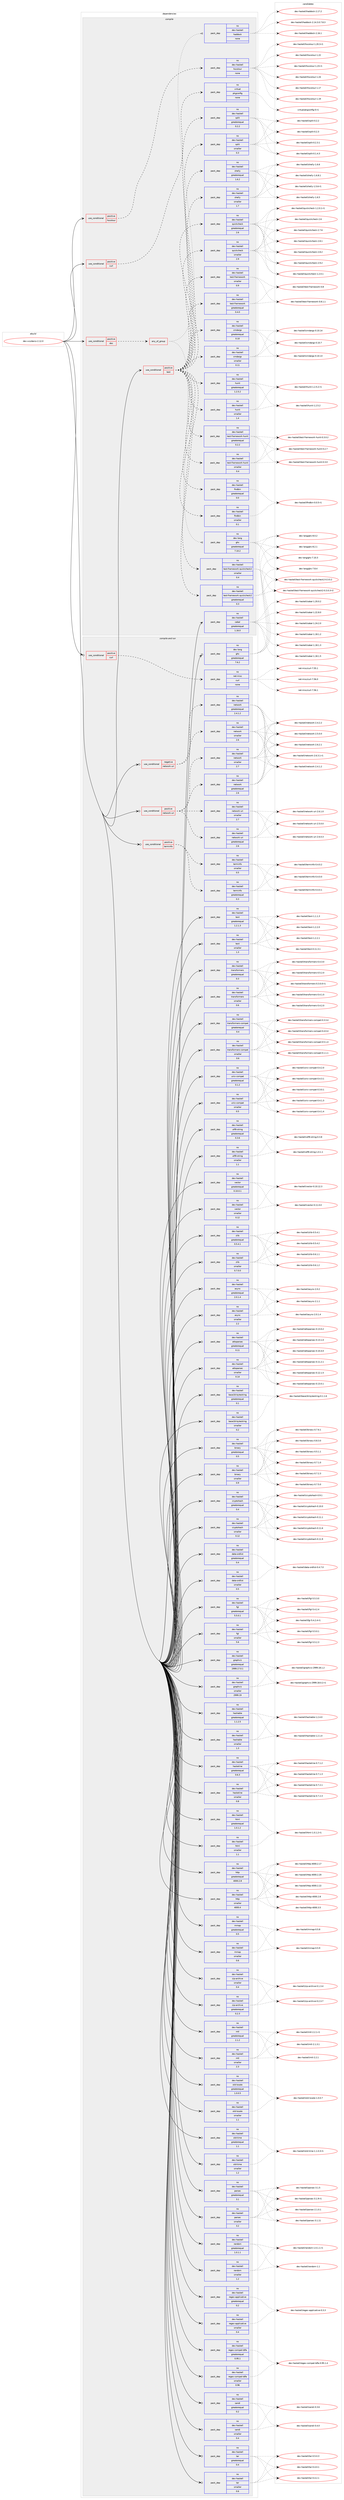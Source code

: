 digraph prolog {

# *************
# Graph options
# *************

newrank=true;
concentrate=true;
compound=true;
graph [rankdir=LR,fontname=Helvetica,fontsize=10,ranksep=1.5];#, ranksep=2.5, nodesep=0.2];
edge  [arrowhead=vee];
node  [fontname=Helvetica,fontsize=10];

# **********
# The ebuild
# **********

subgraph cluster_leftcol {
color=gray;
rank=same;
label=<<i>ebuild</i>>;
id [label="dev-vcs/darcs-2.12.0", color=red, width=4, href="../dev-vcs/darcs-2.12.0.svg"];
}

# ****************
# The dependencies
# ****************

subgraph cluster_midcol {
color=gray;
label=<<i>dependencies</i>>;
subgraph cluster_compile {
fillcolor="#eeeeee";
style=filled;
label=<<i>compile</i>>;
subgraph cond79006 {
dependency289874 [label=<<TABLE BORDER="0" CELLBORDER="1" CELLSPACING="0" CELLPADDING="4"><TR><TD ROWSPAN="3" CELLPADDING="10">use_conditional</TD></TR><TR><TD>positive</TD></TR><TR><TD>curl</TD></TR></TABLE>>, shape=none, color=red];
subgraph pack206551 {
dependency289875 [label=<<TABLE BORDER="0" CELLBORDER="1" CELLSPACING="0" CELLPADDING="4" WIDTH="220"><TR><TD ROWSPAN="6" CELLPADDING="30">pack_dep</TD></TR><TR><TD WIDTH="110">no</TD></TR><TR><TD>virtual</TD></TR><TR><TD>pkgconfig</TD></TR><TR><TD>none</TD></TR><TR><TD></TD></TR></TABLE>>, shape=none, color=blue];
}
dependency289874:e -> dependency289875:w [weight=20,style="dashed",arrowhead="vee"];
}
id:e -> dependency289874:w [weight=20,style="solid",arrowhead="vee"];
subgraph cond79007 {
dependency289876 [label=<<TABLE BORDER="0" CELLBORDER="1" CELLSPACING="0" CELLPADDING="4"><TR><TD ROWSPAN="3" CELLPADDING="10">use_conditional</TD></TR><TR><TD>positive</TD></TR><TR><TD>doc</TD></TR></TABLE>>, shape=none, color=red];
subgraph any4265 {
dependency289877 [label=<<TABLE BORDER="0" CELLBORDER="1" CELLSPACING="0" CELLPADDING="4"><TR><TD CELLPADDING="10">any_of_group</TD></TR></TABLE>>, shape=none, color=red];subgraph pack206552 {
dependency289878 [label=<<TABLE BORDER="0" CELLBORDER="1" CELLSPACING="0" CELLPADDING="4" WIDTH="220"><TR><TD ROWSPAN="6" CELLPADDING="30">pack_dep</TD></TR><TR><TD WIDTH="110">no</TD></TR><TR><TD>dev-haskell</TD></TR><TR><TD>haddock</TD></TR><TR><TD>none</TD></TR><TR><TD></TD></TR></TABLE>>, shape=none, color=blue];
}
dependency289877:e -> dependency289878:w [weight=20,style="dotted",arrowhead="oinv"];
subgraph pack206553 {
dependency289879 [label=<<TABLE BORDER="0" CELLBORDER="1" CELLSPACING="0" CELLPADDING="4" WIDTH="220"><TR><TD ROWSPAN="6" CELLPADDING="30">pack_dep</TD></TR><TR><TD WIDTH="110">no</TD></TR><TR><TD>dev-lang</TD></TR><TR><TD>ghc</TD></TR><TR><TD>greaterequal</TD></TR><TR><TD>7.10.2</TD></TR></TABLE>>, shape=none, color=blue];
}
dependency289877:e -> dependency289879:w [weight=20,style="dotted",arrowhead="oinv"];
}
dependency289876:e -> dependency289877:w [weight=20,style="dashed",arrowhead="vee"];
}
id:e -> dependency289876:w [weight=20,style="solid",arrowhead="vee"];
subgraph cond79008 {
dependency289880 [label=<<TABLE BORDER="0" CELLBORDER="1" CELLSPACING="0" CELLPADDING="4"><TR><TD ROWSPAN="3" CELLPADDING="10">use_conditional</TD></TR><TR><TD>positive</TD></TR><TR><TD>hscolour</TD></TR></TABLE>>, shape=none, color=red];
subgraph pack206554 {
dependency289881 [label=<<TABLE BORDER="0" CELLBORDER="1" CELLSPACING="0" CELLPADDING="4" WIDTH="220"><TR><TD ROWSPAN="6" CELLPADDING="30">pack_dep</TD></TR><TR><TD WIDTH="110">no</TD></TR><TR><TD>dev-haskell</TD></TR><TR><TD>hscolour</TD></TR><TR><TD>none</TD></TR><TR><TD></TD></TR></TABLE>>, shape=none, color=blue];
}
dependency289880:e -> dependency289881:w [weight=20,style="dashed",arrowhead="vee"];
}
id:e -> dependency289880:w [weight=20,style="solid",arrowhead="vee"];
subgraph cond79009 {
dependency289882 [label=<<TABLE BORDER="0" CELLBORDER="1" CELLSPACING="0" CELLPADDING="4"><TR><TD ROWSPAN="3" CELLPADDING="10">use_conditional</TD></TR><TR><TD>positive</TD></TR><TR><TD>test</TD></TR></TABLE>>, shape=none, color=red];
subgraph pack206555 {
dependency289883 [label=<<TABLE BORDER="0" CELLBORDER="1" CELLSPACING="0" CELLPADDING="4" WIDTH="220"><TR><TD ROWSPAN="6" CELLPADDING="30">pack_dep</TD></TR><TR><TD WIDTH="110">no</TD></TR><TR><TD>dev-haskell</TD></TR><TR><TD>cmdargs</TD></TR><TR><TD>greaterequal</TD></TR><TR><TD>0.10</TD></TR></TABLE>>, shape=none, color=blue];
}
dependency289882:e -> dependency289883:w [weight=20,style="dashed",arrowhead="vee"];
subgraph pack206556 {
dependency289884 [label=<<TABLE BORDER="0" CELLBORDER="1" CELLSPACING="0" CELLPADDING="4" WIDTH="220"><TR><TD ROWSPAN="6" CELLPADDING="30">pack_dep</TD></TR><TR><TD WIDTH="110">no</TD></TR><TR><TD>dev-haskell</TD></TR><TR><TD>cmdargs</TD></TR><TR><TD>smaller</TD></TR><TR><TD>0.11</TD></TR></TABLE>>, shape=none, color=blue];
}
dependency289882:e -> dependency289884:w [weight=20,style="dashed",arrowhead="vee"];
subgraph pack206557 {
dependency289885 [label=<<TABLE BORDER="0" CELLBORDER="1" CELLSPACING="0" CELLPADDING="4" WIDTH="220"><TR><TD ROWSPAN="6" CELLPADDING="30">pack_dep</TD></TR><TR><TD WIDTH="110">no</TD></TR><TR><TD>dev-haskell</TD></TR><TR><TD>findbin</TD></TR><TR><TD>greaterequal</TD></TR><TR><TD>0.0</TD></TR></TABLE>>, shape=none, color=blue];
}
dependency289882:e -> dependency289885:w [weight=20,style="dashed",arrowhead="vee"];
subgraph pack206558 {
dependency289886 [label=<<TABLE BORDER="0" CELLBORDER="1" CELLSPACING="0" CELLPADDING="4" WIDTH="220"><TR><TD ROWSPAN="6" CELLPADDING="30">pack_dep</TD></TR><TR><TD WIDTH="110">no</TD></TR><TR><TD>dev-haskell</TD></TR><TR><TD>findbin</TD></TR><TR><TD>smaller</TD></TR><TR><TD>0.1</TD></TR></TABLE>>, shape=none, color=blue];
}
dependency289882:e -> dependency289886:w [weight=20,style="dashed",arrowhead="vee"];
subgraph pack206559 {
dependency289887 [label=<<TABLE BORDER="0" CELLBORDER="1" CELLSPACING="0" CELLPADDING="4" WIDTH="220"><TR><TD ROWSPAN="6" CELLPADDING="30">pack_dep</TD></TR><TR><TD WIDTH="110">no</TD></TR><TR><TD>dev-haskell</TD></TR><TR><TD>hunit</TD></TR><TR><TD>greaterequal</TD></TR><TR><TD>1.2.5.2</TD></TR></TABLE>>, shape=none, color=blue];
}
dependency289882:e -> dependency289887:w [weight=20,style="dashed",arrowhead="vee"];
subgraph pack206560 {
dependency289888 [label=<<TABLE BORDER="0" CELLBORDER="1" CELLSPACING="0" CELLPADDING="4" WIDTH="220"><TR><TD ROWSPAN="6" CELLPADDING="30">pack_dep</TD></TR><TR><TD WIDTH="110">no</TD></TR><TR><TD>dev-haskell</TD></TR><TR><TD>hunit</TD></TR><TR><TD>smaller</TD></TR><TR><TD>1.4</TD></TR></TABLE>>, shape=none, color=blue];
}
dependency289882:e -> dependency289888:w [weight=20,style="dashed",arrowhead="vee"];
subgraph pack206561 {
dependency289889 [label=<<TABLE BORDER="0" CELLBORDER="1" CELLSPACING="0" CELLPADDING="4" WIDTH="220"><TR><TD ROWSPAN="6" CELLPADDING="30">pack_dep</TD></TR><TR><TD WIDTH="110">no</TD></TR><TR><TD>dev-haskell</TD></TR><TR><TD>quickcheck</TD></TR><TR><TD>greaterequal</TD></TR><TR><TD>2.6</TD></TR></TABLE>>, shape=none, color=blue];
}
dependency289882:e -> dependency289889:w [weight=20,style="dashed",arrowhead="vee"];
subgraph pack206562 {
dependency289890 [label=<<TABLE BORDER="0" CELLBORDER="1" CELLSPACING="0" CELLPADDING="4" WIDTH="220"><TR><TD ROWSPAN="6" CELLPADDING="30">pack_dep</TD></TR><TR><TD WIDTH="110">no</TD></TR><TR><TD>dev-haskell</TD></TR><TR><TD>quickcheck</TD></TR><TR><TD>smaller</TD></TR><TR><TD>2.9</TD></TR></TABLE>>, shape=none, color=blue];
}
dependency289882:e -> dependency289890:w [weight=20,style="dashed",arrowhead="vee"];
subgraph pack206563 {
dependency289891 [label=<<TABLE BORDER="0" CELLBORDER="1" CELLSPACING="0" CELLPADDING="4" WIDTH="220"><TR><TD ROWSPAN="6" CELLPADDING="30">pack_dep</TD></TR><TR><TD WIDTH="110">no</TD></TR><TR><TD>dev-haskell</TD></TR><TR><TD>shelly</TD></TR><TR><TD>greaterequal</TD></TR><TR><TD>1.6.2</TD></TR></TABLE>>, shape=none, color=blue];
}
dependency289882:e -> dependency289891:w [weight=20,style="dashed",arrowhead="vee"];
subgraph pack206564 {
dependency289892 [label=<<TABLE BORDER="0" CELLBORDER="1" CELLSPACING="0" CELLPADDING="4" WIDTH="220"><TR><TD ROWSPAN="6" CELLPADDING="30">pack_dep</TD></TR><TR><TD WIDTH="110">no</TD></TR><TR><TD>dev-haskell</TD></TR><TR><TD>shelly</TD></TR><TR><TD>smaller</TD></TR><TR><TD>1.7</TD></TR></TABLE>>, shape=none, color=blue];
}
dependency289882:e -> dependency289892:w [weight=20,style="dashed",arrowhead="vee"];
subgraph pack206565 {
dependency289893 [label=<<TABLE BORDER="0" CELLBORDER="1" CELLSPACING="0" CELLPADDING="4" WIDTH="220"><TR><TD ROWSPAN="6" CELLPADDING="30">pack_dep</TD></TR><TR><TD WIDTH="110">no</TD></TR><TR><TD>dev-haskell</TD></TR><TR><TD>split</TD></TR><TR><TD>greaterequal</TD></TR><TR><TD>0.2.2</TD></TR></TABLE>>, shape=none, color=blue];
}
dependency289882:e -> dependency289893:w [weight=20,style="dashed",arrowhead="vee"];
subgraph pack206566 {
dependency289894 [label=<<TABLE BORDER="0" CELLBORDER="1" CELLSPACING="0" CELLPADDING="4" WIDTH="220"><TR><TD ROWSPAN="6" CELLPADDING="30">pack_dep</TD></TR><TR><TD WIDTH="110">no</TD></TR><TR><TD>dev-haskell</TD></TR><TR><TD>split</TD></TR><TR><TD>smaller</TD></TR><TR><TD>0.3</TD></TR></TABLE>>, shape=none, color=blue];
}
dependency289882:e -> dependency289894:w [weight=20,style="dashed",arrowhead="vee"];
subgraph pack206567 {
dependency289895 [label=<<TABLE BORDER="0" CELLBORDER="1" CELLSPACING="0" CELLPADDING="4" WIDTH="220"><TR><TD ROWSPAN="6" CELLPADDING="30">pack_dep</TD></TR><TR><TD WIDTH="110">no</TD></TR><TR><TD>dev-haskell</TD></TR><TR><TD>test-framework</TD></TR><TR><TD>greaterequal</TD></TR><TR><TD>0.4.0</TD></TR></TABLE>>, shape=none, color=blue];
}
dependency289882:e -> dependency289895:w [weight=20,style="dashed",arrowhead="vee"];
subgraph pack206568 {
dependency289896 [label=<<TABLE BORDER="0" CELLBORDER="1" CELLSPACING="0" CELLPADDING="4" WIDTH="220"><TR><TD ROWSPAN="6" CELLPADDING="30">pack_dep</TD></TR><TR><TD WIDTH="110">no</TD></TR><TR><TD>dev-haskell</TD></TR><TR><TD>test-framework</TD></TR><TR><TD>smaller</TD></TR><TR><TD>0.9</TD></TR></TABLE>>, shape=none, color=blue];
}
dependency289882:e -> dependency289896:w [weight=20,style="dashed",arrowhead="vee"];
subgraph pack206569 {
dependency289897 [label=<<TABLE BORDER="0" CELLBORDER="1" CELLSPACING="0" CELLPADDING="4" WIDTH="220"><TR><TD ROWSPAN="6" CELLPADDING="30">pack_dep</TD></TR><TR><TD WIDTH="110">no</TD></TR><TR><TD>dev-haskell</TD></TR><TR><TD>test-framework-hunit</TD></TR><TR><TD>greaterequal</TD></TR><TR><TD>0.2.2</TD></TR></TABLE>>, shape=none, color=blue];
}
dependency289882:e -> dependency289897:w [weight=20,style="dashed",arrowhead="vee"];
subgraph pack206570 {
dependency289898 [label=<<TABLE BORDER="0" CELLBORDER="1" CELLSPACING="0" CELLPADDING="4" WIDTH="220"><TR><TD ROWSPAN="6" CELLPADDING="30">pack_dep</TD></TR><TR><TD WIDTH="110">no</TD></TR><TR><TD>dev-haskell</TD></TR><TR><TD>test-framework-hunit</TD></TR><TR><TD>smaller</TD></TR><TR><TD>0.4</TD></TR></TABLE>>, shape=none, color=blue];
}
dependency289882:e -> dependency289898:w [weight=20,style="dashed",arrowhead="vee"];
subgraph pack206571 {
dependency289899 [label=<<TABLE BORDER="0" CELLBORDER="1" CELLSPACING="0" CELLPADDING="4" WIDTH="220"><TR><TD ROWSPAN="6" CELLPADDING="30">pack_dep</TD></TR><TR><TD WIDTH="110">no</TD></TR><TR><TD>dev-haskell</TD></TR><TR><TD>test-framework-quickcheck2</TD></TR><TR><TD>greaterequal</TD></TR><TR><TD>0.3</TD></TR></TABLE>>, shape=none, color=blue];
}
dependency289882:e -> dependency289899:w [weight=20,style="dashed",arrowhead="vee"];
subgraph pack206572 {
dependency289900 [label=<<TABLE BORDER="0" CELLBORDER="1" CELLSPACING="0" CELLPADDING="4" WIDTH="220"><TR><TD ROWSPAN="6" CELLPADDING="30">pack_dep</TD></TR><TR><TD WIDTH="110">no</TD></TR><TR><TD>dev-haskell</TD></TR><TR><TD>test-framework-quickcheck2</TD></TR><TR><TD>smaller</TD></TR><TR><TD>0.4</TD></TR></TABLE>>, shape=none, color=blue];
}
dependency289882:e -> dependency289900:w [weight=20,style="dashed",arrowhead="vee"];
}
id:e -> dependency289882:w [weight=20,style="solid",arrowhead="vee"];
subgraph pack206573 {
dependency289901 [label=<<TABLE BORDER="0" CELLBORDER="1" CELLSPACING="0" CELLPADDING="4" WIDTH="220"><TR><TD ROWSPAN="6" CELLPADDING="30">pack_dep</TD></TR><TR><TD WIDTH="110">no</TD></TR><TR><TD>dev-haskell</TD></TR><TR><TD>cabal</TD></TR><TR><TD>greaterequal</TD></TR><TR><TD>1.16.0</TD></TR></TABLE>>, shape=none, color=blue];
}
id:e -> dependency289901:w [weight=20,style="solid",arrowhead="vee"];
}
subgraph cluster_compileandrun {
fillcolor="#eeeeee";
style=filled;
label=<<i>compile and run</i>>;
subgraph cond79010 {
dependency289902 [label=<<TABLE BORDER="0" CELLBORDER="1" CELLSPACING="0" CELLPADDING="4"><TR><TD ROWSPAN="3" CELLPADDING="10">use_conditional</TD></TR><TR><TD>negative</TD></TR><TR><TD>network-uri</TD></TR></TABLE>>, shape=none, color=red];
subgraph pack206574 {
dependency289903 [label=<<TABLE BORDER="0" CELLBORDER="1" CELLSPACING="0" CELLPADDING="4" WIDTH="220"><TR><TD ROWSPAN="6" CELLPADDING="30">pack_dep</TD></TR><TR><TD WIDTH="110">no</TD></TR><TR><TD>dev-haskell</TD></TR><TR><TD>network</TD></TR><TR><TD>greaterequal</TD></TR><TR><TD>2.4.1.2</TD></TR></TABLE>>, shape=none, color=blue];
}
dependency289902:e -> dependency289903:w [weight=20,style="dashed",arrowhead="vee"];
subgraph pack206575 {
dependency289904 [label=<<TABLE BORDER="0" CELLBORDER="1" CELLSPACING="0" CELLPADDING="4" WIDTH="220"><TR><TD ROWSPAN="6" CELLPADDING="30">pack_dep</TD></TR><TR><TD WIDTH="110">no</TD></TR><TR><TD>dev-haskell</TD></TR><TR><TD>network</TD></TR><TR><TD>smaller</TD></TR><TR><TD>2.6</TD></TR></TABLE>>, shape=none, color=blue];
}
dependency289902:e -> dependency289904:w [weight=20,style="dashed",arrowhead="vee"];
}
id:e -> dependency289902:w [weight=20,style="solid",arrowhead="odotvee"];
subgraph cond79011 {
dependency289905 [label=<<TABLE BORDER="0" CELLBORDER="1" CELLSPACING="0" CELLPADDING="4"><TR><TD ROWSPAN="3" CELLPADDING="10">use_conditional</TD></TR><TR><TD>positive</TD></TR><TR><TD>curl</TD></TR></TABLE>>, shape=none, color=red];
subgraph pack206576 {
dependency289906 [label=<<TABLE BORDER="0" CELLBORDER="1" CELLSPACING="0" CELLPADDING="4" WIDTH="220"><TR><TD ROWSPAN="6" CELLPADDING="30">pack_dep</TD></TR><TR><TD WIDTH="110">no</TD></TR><TR><TD>net-misc</TD></TR><TR><TD>curl</TD></TR><TR><TD>none</TD></TR><TR><TD></TD></TR></TABLE>>, shape=none, color=blue];
}
dependency289905:e -> dependency289906:w [weight=20,style="dashed",arrowhead="vee"];
}
id:e -> dependency289905:w [weight=20,style="solid",arrowhead="odotvee"];
subgraph cond79012 {
dependency289907 [label=<<TABLE BORDER="0" CELLBORDER="1" CELLSPACING="0" CELLPADDING="4"><TR><TD ROWSPAN="3" CELLPADDING="10">use_conditional</TD></TR><TR><TD>positive</TD></TR><TR><TD>network-uri</TD></TR></TABLE>>, shape=none, color=red];
subgraph pack206577 {
dependency289908 [label=<<TABLE BORDER="0" CELLBORDER="1" CELLSPACING="0" CELLPADDING="4" WIDTH="220"><TR><TD ROWSPAN="6" CELLPADDING="30">pack_dep</TD></TR><TR><TD WIDTH="110">no</TD></TR><TR><TD>dev-haskell</TD></TR><TR><TD>network</TD></TR><TR><TD>greaterequal</TD></TR><TR><TD>2.6</TD></TR></TABLE>>, shape=none, color=blue];
}
dependency289907:e -> dependency289908:w [weight=20,style="dashed",arrowhead="vee"];
subgraph pack206578 {
dependency289909 [label=<<TABLE BORDER="0" CELLBORDER="1" CELLSPACING="0" CELLPADDING="4" WIDTH="220"><TR><TD ROWSPAN="6" CELLPADDING="30">pack_dep</TD></TR><TR><TD WIDTH="110">no</TD></TR><TR><TD>dev-haskell</TD></TR><TR><TD>network</TD></TR><TR><TD>smaller</TD></TR><TR><TD>2.7</TD></TR></TABLE>>, shape=none, color=blue];
}
dependency289907:e -> dependency289909:w [weight=20,style="dashed",arrowhead="vee"];
subgraph pack206579 {
dependency289910 [label=<<TABLE BORDER="0" CELLBORDER="1" CELLSPACING="0" CELLPADDING="4" WIDTH="220"><TR><TD ROWSPAN="6" CELLPADDING="30">pack_dep</TD></TR><TR><TD WIDTH="110">no</TD></TR><TR><TD>dev-haskell</TD></TR><TR><TD>network-uri</TD></TR><TR><TD>greaterequal</TD></TR><TR><TD>2.6</TD></TR></TABLE>>, shape=none, color=blue];
}
dependency289907:e -> dependency289910:w [weight=20,style="dashed",arrowhead="vee"];
subgraph pack206580 {
dependency289911 [label=<<TABLE BORDER="0" CELLBORDER="1" CELLSPACING="0" CELLPADDING="4" WIDTH="220"><TR><TD ROWSPAN="6" CELLPADDING="30">pack_dep</TD></TR><TR><TD WIDTH="110">no</TD></TR><TR><TD>dev-haskell</TD></TR><TR><TD>network-uri</TD></TR><TR><TD>smaller</TD></TR><TR><TD>2.7</TD></TR></TABLE>>, shape=none, color=blue];
}
dependency289907:e -> dependency289911:w [weight=20,style="dashed",arrowhead="vee"];
}
id:e -> dependency289907:w [weight=20,style="solid",arrowhead="odotvee"];
subgraph cond79013 {
dependency289912 [label=<<TABLE BORDER="0" CELLBORDER="1" CELLSPACING="0" CELLPADDING="4"><TR><TD ROWSPAN="3" CELLPADDING="10">use_conditional</TD></TR><TR><TD>positive</TD></TR><TR><TD>terminfo</TD></TR></TABLE>>, shape=none, color=red];
subgraph pack206581 {
dependency289913 [label=<<TABLE BORDER="0" CELLBORDER="1" CELLSPACING="0" CELLPADDING="4" WIDTH="220"><TR><TD ROWSPAN="6" CELLPADDING="30">pack_dep</TD></TR><TR><TD WIDTH="110">no</TD></TR><TR><TD>dev-haskell</TD></TR><TR><TD>terminfo</TD></TR><TR><TD>greaterequal</TD></TR><TR><TD>0.3</TD></TR></TABLE>>, shape=none, color=blue];
}
dependency289912:e -> dependency289913:w [weight=20,style="dashed",arrowhead="vee"];
subgraph pack206582 {
dependency289914 [label=<<TABLE BORDER="0" CELLBORDER="1" CELLSPACING="0" CELLPADDING="4" WIDTH="220"><TR><TD ROWSPAN="6" CELLPADDING="30">pack_dep</TD></TR><TR><TD WIDTH="110">no</TD></TR><TR><TD>dev-haskell</TD></TR><TR><TD>terminfo</TD></TR><TR><TD>smaller</TD></TR><TR><TD>0.5</TD></TR></TABLE>>, shape=none, color=blue];
}
dependency289912:e -> dependency289914:w [weight=20,style="dashed",arrowhead="vee"];
}
id:e -> dependency289912:w [weight=20,style="solid",arrowhead="odotvee"];
subgraph pack206583 {
dependency289915 [label=<<TABLE BORDER="0" CELLBORDER="1" CELLSPACING="0" CELLPADDING="4" WIDTH="220"><TR><TD ROWSPAN="6" CELLPADDING="30">pack_dep</TD></TR><TR><TD WIDTH="110">no</TD></TR><TR><TD>dev-haskell</TD></TR><TR><TD>async</TD></TR><TR><TD>greaterequal</TD></TR><TR><TD>2.0.1.4</TD></TR></TABLE>>, shape=none, color=blue];
}
id:e -> dependency289915:w [weight=20,style="solid",arrowhead="odotvee"];
subgraph pack206584 {
dependency289916 [label=<<TABLE BORDER="0" CELLBORDER="1" CELLSPACING="0" CELLPADDING="4" WIDTH="220"><TR><TD ROWSPAN="6" CELLPADDING="30">pack_dep</TD></TR><TR><TD WIDTH="110">no</TD></TR><TR><TD>dev-haskell</TD></TR><TR><TD>async</TD></TR><TR><TD>smaller</TD></TR><TR><TD>2.2</TD></TR></TABLE>>, shape=none, color=blue];
}
id:e -> dependency289916:w [weight=20,style="solid",arrowhead="odotvee"];
subgraph pack206585 {
dependency289917 [label=<<TABLE BORDER="0" CELLBORDER="1" CELLSPACING="0" CELLPADDING="4" WIDTH="220"><TR><TD ROWSPAN="6" CELLPADDING="30">pack_dep</TD></TR><TR><TD WIDTH="110">no</TD></TR><TR><TD>dev-haskell</TD></TR><TR><TD>attoparsec</TD></TR><TR><TD>greaterequal</TD></TR><TR><TD>0.11</TD></TR></TABLE>>, shape=none, color=blue];
}
id:e -> dependency289917:w [weight=20,style="solid",arrowhead="odotvee"];
subgraph pack206586 {
dependency289918 [label=<<TABLE BORDER="0" CELLBORDER="1" CELLSPACING="0" CELLPADDING="4" WIDTH="220"><TR><TD ROWSPAN="6" CELLPADDING="30">pack_dep</TD></TR><TR><TD WIDTH="110">no</TD></TR><TR><TD>dev-haskell</TD></TR><TR><TD>attoparsec</TD></TR><TR><TD>smaller</TD></TR><TR><TD>0.14</TD></TR></TABLE>>, shape=none, color=blue];
}
id:e -> dependency289918:w [weight=20,style="solid",arrowhead="odotvee"];
subgraph pack206587 {
dependency289919 [label=<<TABLE BORDER="0" CELLBORDER="1" CELLSPACING="0" CELLPADDING="4" WIDTH="220"><TR><TD ROWSPAN="6" CELLPADDING="30">pack_dep</TD></TR><TR><TD WIDTH="110">no</TD></TR><TR><TD>dev-haskell</TD></TR><TR><TD>base16-bytestring</TD></TR><TR><TD>greaterequal</TD></TR><TR><TD>0.1</TD></TR></TABLE>>, shape=none, color=blue];
}
id:e -> dependency289919:w [weight=20,style="solid",arrowhead="odotvee"];
subgraph pack206588 {
dependency289920 [label=<<TABLE BORDER="0" CELLBORDER="1" CELLSPACING="0" CELLPADDING="4" WIDTH="220"><TR><TD ROWSPAN="6" CELLPADDING="30">pack_dep</TD></TR><TR><TD WIDTH="110">no</TD></TR><TR><TD>dev-haskell</TD></TR><TR><TD>base16-bytestring</TD></TR><TR><TD>smaller</TD></TR><TR><TD>0.2</TD></TR></TABLE>>, shape=none, color=blue];
}
id:e -> dependency289920:w [weight=20,style="solid",arrowhead="odotvee"];
subgraph pack206589 {
dependency289921 [label=<<TABLE BORDER="0" CELLBORDER="1" CELLSPACING="0" CELLPADDING="4" WIDTH="220"><TR><TD ROWSPAN="6" CELLPADDING="30">pack_dep</TD></TR><TR><TD WIDTH="110">no</TD></TR><TR><TD>dev-haskell</TD></TR><TR><TD>binary</TD></TR><TR><TD>greaterequal</TD></TR><TR><TD>0.5</TD></TR></TABLE>>, shape=none, color=blue];
}
id:e -> dependency289921:w [weight=20,style="solid",arrowhead="odotvee"];
subgraph pack206590 {
dependency289922 [label=<<TABLE BORDER="0" CELLBORDER="1" CELLSPACING="0" CELLPADDING="4" WIDTH="220"><TR><TD ROWSPAN="6" CELLPADDING="30">pack_dep</TD></TR><TR><TD WIDTH="110">no</TD></TR><TR><TD>dev-haskell</TD></TR><TR><TD>binary</TD></TR><TR><TD>smaller</TD></TR><TR><TD>0.9</TD></TR></TABLE>>, shape=none, color=blue];
}
id:e -> dependency289922:w [weight=20,style="solid",arrowhead="odotvee"];
subgraph pack206591 {
dependency289923 [label=<<TABLE BORDER="0" CELLBORDER="1" CELLSPACING="0" CELLPADDING="4" WIDTH="220"><TR><TD ROWSPAN="6" CELLPADDING="30">pack_dep</TD></TR><TR><TD WIDTH="110">no</TD></TR><TR><TD>dev-haskell</TD></TR><TR><TD>cryptohash</TD></TR><TR><TD>greaterequal</TD></TR><TR><TD>0.4</TD></TR></TABLE>>, shape=none, color=blue];
}
id:e -> dependency289923:w [weight=20,style="solid",arrowhead="odotvee"];
subgraph pack206592 {
dependency289924 [label=<<TABLE BORDER="0" CELLBORDER="1" CELLSPACING="0" CELLPADDING="4" WIDTH="220"><TR><TD ROWSPAN="6" CELLPADDING="30">pack_dep</TD></TR><TR><TD WIDTH="110">no</TD></TR><TR><TD>dev-haskell</TD></TR><TR><TD>cryptohash</TD></TR><TR><TD>smaller</TD></TR><TR><TD>0.12</TD></TR></TABLE>>, shape=none, color=blue];
}
id:e -> dependency289924:w [weight=20,style="solid",arrowhead="odotvee"];
subgraph pack206593 {
dependency289925 [label=<<TABLE BORDER="0" CELLBORDER="1" CELLSPACING="0" CELLPADDING="4" WIDTH="220"><TR><TD ROWSPAN="6" CELLPADDING="30">pack_dep</TD></TR><TR><TD WIDTH="110">no</TD></TR><TR><TD>dev-haskell</TD></TR><TR><TD>data-ordlist</TD></TR><TR><TD>greaterequal</TD></TR><TR><TD>0.4</TD></TR></TABLE>>, shape=none, color=blue];
}
id:e -> dependency289925:w [weight=20,style="solid",arrowhead="odotvee"];
subgraph pack206594 {
dependency289926 [label=<<TABLE BORDER="0" CELLBORDER="1" CELLSPACING="0" CELLPADDING="4" WIDTH="220"><TR><TD ROWSPAN="6" CELLPADDING="30">pack_dep</TD></TR><TR><TD WIDTH="110">no</TD></TR><TR><TD>dev-haskell</TD></TR><TR><TD>data-ordlist</TD></TR><TR><TD>smaller</TD></TR><TR><TD>0.5</TD></TR></TABLE>>, shape=none, color=blue];
}
id:e -> dependency289926:w [weight=20,style="solid",arrowhead="odotvee"];
subgraph pack206595 {
dependency289927 [label=<<TABLE BORDER="0" CELLBORDER="1" CELLSPACING="0" CELLPADDING="4" WIDTH="220"><TR><TD ROWSPAN="6" CELLPADDING="30">pack_dep</TD></TR><TR><TD WIDTH="110">no</TD></TR><TR><TD>dev-haskell</TD></TR><TR><TD>fgl</TD></TR><TR><TD>greaterequal</TD></TR><TR><TD>5.5.0.1</TD></TR></TABLE>>, shape=none, color=blue];
}
id:e -> dependency289927:w [weight=20,style="solid",arrowhead="odotvee"];
subgraph pack206596 {
dependency289928 [label=<<TABLE BORDER="0" CELLBORDER="1" CELLSPACING="0" CELLPADDING="4" WIDTH="220"><TR><TD ROWSPAN="6" CELLPADDING="30">pack_dep</TD></TR><TR><TD WIDTH="110">no</TD></TR><TR><TD>dev-haskell</TD></TR><TR><TD>fgl</TD></TR><TR><TD>smaller</TD></TR><TR><TD>5.6</TD></TR></TABLE>>, shape=none, color=blue];
}
id:e -> dependency289928:w [weight=20,style="solid",arrowhead="odotvee"];
subgraph pack206597 {
dependency289929 [label=<<TABLE BORDER="0" CELLBORDER="1" CELLSPACING="0" CELLPADDING="4" WIDTH="220"><TR><TD ROWSPAN="6" CELLPADDING="30">pack_dep</TD></TR><TR><TD WIDTH="110">no</TD></TR><TR><TD>dev-haskell</TD></TR><TR><TD>graphviz</TD></TR><TR><TD>greaterequal</TD></TR><TR><TD>2999.17.0.1</TD></TR></TABLE>>, shape=none, color=blue];
}
id:e -> dependency289929:w [weight=20,style="solid",arrowhead="odotvee"];
subgraph pack206598 {
dependency289930 [label=<<TABLE BORDER="0" CELLBORDER="1" CELLSPACING="0" CELLPADDING="4" WIDTH="220"><TR><TD ROWSPAN="6" CELLPADDING="30">pack_dep</TD></TR><TR><TD WIDTH="110">no</TD></TR><TR><TD>dev-haskell</TD></TR><TR><TD>graphviz</TD></TR><TR><TD>smaller</TD></TR><TR><TD>2999.19</TD></TR></TABLE>>, shape=none, color=blue];
}
id:e -> dependency289930:w [weight=20,style="solid",arrowhead="odotvee"];
subgraph pack206599 {
dependency289931 [label=<<TABLE BORDER="0" CELLBORDER="1" CELLSPACING="0" CELLPADDING="4" WIDTH="220"><TR><TD ROWSPAN="6" CELLPADDING="30">pack_dep</TD></TR><TR><TD WIDTH="110">no</TD></TR><TR><TD>dev-haskell</TD></TR><TR><TD>hashable</TD></TR><TR><TD>greaterequal</TD></TR><TR><TD>1.1.2.5</TD></TR></TABLE>>, shape=none, color=blue];
}
id:e -> dependency289931:w [weight=20,style="solid",arrowhead="odotvee"];
subgraph pack206600 {
dependency289932 [label=<<TABLE BORDER="0" CELLBORDER="1" CELLSPACING="0" CELLPADDING="4" WIDTH="220"><TR><TD ROWSPAN="6" CELLPADDING="30">pack_dep</TD></TR><TR><TD WIDTH="110">no</TD></TR><TR><TD>dev-haskell</TD></TR><TR><TD>hashable</TD></TR><TR><TD>smaller</TD></TR><TR><TD>1.3</TD></TR></TABLE>>, shape=none, color=blue];
}
id:e -> dependency289932:w [weight=20,style="solid",arrowhead="odotvee"];
subgraph pack206601 {
dependency289933 [label=<<TABLE BORDER="0" CELLBORDER="1" CELLSPACING="0" CELLPADDING="4" WIDTH="220"><TR><TD ROWSPAN="6" CELLPADDING="30">pack_dep</TD></TR><TR><TD WIDTH="110">no</TD></TR><TR><TD>dev-haskell</TD></TR><TR><TD>haskeline</TD></TR><TR><TD>greaterequal</TD></TR><TR><TD>0.6.3</TD></TR></TABLE>>, shape=none, color=blue];
}
id:e -> dependency289933:w [weight=20,style="solid",arrowhead="odotvee"];
subgraph pack206602 {
dependency289934 [label=<<TABLE BORDER="0" CELLBORDER="1" CELLSPACING="0" CELLPADDING="4" WIDTH="220"><TR><TD ROWSPAN="6" CELLPADDING="30">pack_dep</TD></TR><TR><TD WIDTH="110">no</TD></TR><TR><TD>dev-haskell</TD></TR><TR><TD>haskeline</TD></TR><TR><TD>smaller</TD></TR><TR><TD>0.8</TD></TR></TABLE>>, shape=none, color=blue];
}
id:e -> dependency289934:w [weight=20,style="solid",arrowhead="odotvee"];
subgraph pack206603 {
dependency289935 [label=<<TABLE BORDER="0" CELLBORDER="1" CELLSPACING="0" CELLPADDING="4" WIDTH="220"><TR><TD ROWSPAN="6" CELLPADDING="30">pack_dep</TD></TR><TR><TD WIDTH="110">no</TD></TR><TR><TD>dev-haskell</TD></TR><TR><TD>html</TD></TR><TR><TD>greaterequal</TD></TR><TR><TD>1.0.1.2</TD></TR></TABLE>>, shape=none, color=blue];
}
id:e -> dependency289935:w [weight=20,style="solid",arrowhead="odotvee"];
subgraph pack206604 {
dependency289936 [label=<<TABLE BORDER="0" CELLBORDER="1" CELLSPACING="0" CELLPADDING="4" WIDTH="220"><TR><TD ROWSPAN="6" CELLPADDING="30">pack_dep</TD></TR><TR><TD WIDTH="110">no</TD></TR><TR><TD>dev-haskell</TD></TR><TR><TD>html</TD></TR><TR><TD>smaller</TD></TR><TR><TD>1.1</TD></TR></TABLE>>, shape=none, color=blue];
}
id:e -> dependency289936:w [weight=20,style="solid",arrowhead="odotvee"];
subgraph pack206605 {
dependency289937 [label=<<TABLE BORDER="0" CELLBORDER="1" CELLSPACING="0" CELLPADDING="4" WIDTH="220"><TR><TD ROWSPAN="6" CELLPADDING="30">pack_dep</TD></TR><TR><TD WIDTH="110">no</TD></TR><TR><TD>dev-haskell</TD></TR><TR><TD>http</TD></TR><TR><TD>greaterequal</TD></TR><TR><TD>4000.2.8</TD></TR></TABLE>>, shape=none, color=blue];
}
id:e -> dependency289937:w [weight=20,style="solid",arrowhead="odotvee"];
subgraph pack206606 {
dependency289938 [label=<<TABLE BORDER="0" CELLBORDER="1" CELLSPACING="0" CELLPADDING="4" WIDTH="220"><TR><TD ROWSPAN="6" CELLPADDING="30">pack_dep</TD></TR><TR><TD WIDTH="110">no</TD></TR><TR><TD>dev-haskell</TD></TR><TR><TD>http</TD></TR><TR><TD>smaller</TD></TR><TR><TD>4000.4</TD></TR></TABLE>>, shape=none, color=blue];
}
id:e -> dependency289938:w [weight=20,style="solid",arrowhead="odotvee"];
subgraph pack206607 {
dependency289939 [label=<<TABLE BORDER="0" CELLBORDER="1" CELLSPACING="0" CELLPADDING="4" WIDTH="220"><TR><TD ROWSPAN="6" CELLPADDING="30">pack_dep</TD></TR><TR><TD WIDTH="110">no</TD></TR><TR><TD>dev-haskell</TD></TR><TR><TD>mmap</TD></TR><TR><TD>greaterequal</TD></TR><TR><TD>0.5</TD></TR></TABLE>>, shape=none, color=blue];
}
id:e -> dependency289939:w [weight=20,style="solid",arrowhead="odotvee"];
subgraph pack206608 {
dependency289940 [label=<<TABLE BORDER="0" CELLBORDER="1" CELLSPACING="0" CELLPADDING="4" WIDTH="220"><TR><TD ROWSPAN="6" CELLPADDING="30">pack_dep</TD></TR><TR><TD WIDTH="110">no</TD></TR><TR><TD>dev-haskell</TD></TR><TR><TD>mmap</TD></TR><TR><TD>smaller</TD></TR><TR><TD>0.6</TD></TR></TABLE>>, shape=none, color=blue];
}
id:e -> dependency289940:w [weight=20,style="solid",arrowhead="odotvee"];
subgraph pack206609 {
dependency289941 [label=<<TABLE BORDER="0" CELLBORDER="1" CELLSPACING="0" CELLPADDING="4" WIDTH="220"><TR><TD ROWSPAN="6" CELLPADDING="30">pack_dep</TD></TR><TR><TD WIDTH="110">no</TD></TR><TR><TD>dev-haskell</TD></TR><TR><TD>mtl</TD></TR><TR><TD>greaterequal</TD></TR><TR><TD>2.1.2</TD></TR></TABLE>>, shape=none, color=blue];
}
id:e -> dependency289941:w [weight=20,style="solid",arrowhead="odotvee"];
subgraph pack206610 {
dependency289942 [label=<<TABLE BORDER="0" CELLBORDER="1" CELLSPACING="0" CELLPADDING="4" WIDTH="220"><TR><TD ROWSPAN="6" CELLPADDING="30">pack_dep</TD></TR><TR><TD WIDTH="110">no</TD></TR><TR><TD>dev-haskell</TD></TR><TR><TD>mtl</TD></TR><TR><TD>smaller</TD></TR><TR><TD>2.3</TD></TR></TABLE>>, shape=none, color=blue];
}
id:e -> dependency289942:w [weight=20,style="solid",arrowhead="odotvee"];
subgraph pack206611 {
dependency289943 [label=<<TABLE BORDER="0" CELLBORDER="1" CELLSPACING="0" CELLPADDING="4" WIDTH="220"><TR><TD ROWSPAN="6" CELLPADDING="30">pack_dep</TD></TR><TR><TD WIDTH="110">no</TD></TR><TR><TD>dev-haskell</TD></TR><TR><TD>old-locale</TD></TR><TR><TD>greaterequal</TD></TR><TR><TD>1.0.0.5</TD></TR></TABLE>>, shape=none, color=blue];
}
id:e -> dependency289943:w [weight=20,style="solid",arrowhead="odotvee"];
subgraph pack206612 {
dependency289944 [label=<<TABLE BORDER="0" CELLBORDER="1" CELLSPACING="0" CELLPADDING="4" WIDTH="220"><TR><TD ROWSPAN="6" CELLPADDING="30">pack_dep</TD></TR><TR><TD WIDTH="110">no</TD></TR><TR><TD>dev-haskell</TD></TR><TR><TD>old-locale</TD></TR><TR><TD>smaller</TD></TR><TR><TD>1.1</TD></TR></TABLE>>, shape=none, color=blue];
}
id:e -> dependency289944:w [weight=20,style="solid",arrowhead="odotvee"];
subgraph pack206613 {
dependency289945 [label=<<TABLE BORDER="0" CELLBORDER="1" CELLSPACING="0" CELLPADDING="4" WIDTH="220"><TR><TD ROWSPAN="6" CELLPADDING="30">pack_dep</TD></TR><TR><TD WIDTH="110">no</TD></TR><TR><TD>dev-haskell</TD></TR><TR><TD>old-time</TD></TR><TR><TD>greaterequal</TD></TR><TR><TD>1.1</TD></TR></TABLE>>, shape=none, color=blue];
}
id:e -> dependency289945:w [weight=20,style="solid",arrowhead="odotvee"];
subgraph pack206614 {
dependency289946 [label=<<TABLE BORDER="0" CELLBORDER="1" CELLSPACING="0" CELLPADDING="4" WIDTH="220"><TR><TD ROWSPAN="6" CELLPADDING="30">pack_dep</TD></TR><TR><TD WIDTH="110">no</TD></TR><TR><TD>dev-haskell</TD></TR><TR><TD>old-time</TD></TR><TR><TD>smaller</TD></TR><TR><TD>1.2</TD></TR></TABLE>>, shape=none, color=blue];
}
id:e -> dependency289946:w [weight=20,style="solid",arrowhead="odotvee"];
subgraph pack206615 {
dependency289947 [label=<<TABLE BORDER="0" CELLBORDER="1" CELLSPACING="0" CELLPADDING="4" WIDTH="220"><TR><TD ROWSPAN="6" CELLPADDING="30">pack_dep</TD></TR><TR><TD WIDTH="110">no</TD></TR><TR><TD>dev-haskell</TD></TR><TR><TD>parsec</TD></TR><TR><TD>greaterequal</TD></TR><TR><TD>3.1</TD></TR></TABLE>>, shape=none, color=blue];
}
id:e -> dependency289947:w [weight=20,style="solid",arrowhead="odotvee"];
subgraph pack206616 {
dependency289948 [label=<<TABLE BORDER="0" CELLBORDER="1" CELLSPACING="0" CELLPADDING="4" WIDTH="220"><TR><TD ROWSPAN="6" CELLPADDING="30">pack_dep</TD></TR><TR><TD WIDTH="110">no</TD></TR><TR><TD>dev-haskell</TD></TR><TR><TD>parsec</TD></TR><TR><TD>smaller</TD></TR><TR><TD>3.2</TD></TR></TABLE>>, shape=none, color=blue];
}
id:e -> dependency289948:w [weight=20,style="solid",arrowhead="odotvee"];
subgraph pack206617 {
dependency289949 [label=<<TABLE BORDER="0" CELLBORDER="1" CELLSPACING="0" CELLPADDING="4" WIDTH="220"><TR><TD ROWSPAN="6" CELLPADDING="30">pack_dep</TD></TR><TR><TD WIDTH="110">no</TD></TR><TR><TD>dev-haskell</TD></TR><TR><TD>random</TD></TR><TR><TD>greaterequal</TD></TR><TR><TD>1.0.1.1</TD></TR></TABLE>>, shape=none, color=blue];
}
id:e -> dependency289949:w [weight=20,style="solid",arrowhead="odotvee"];
subgraph pack206618 {
dependency289950 [label=<<TABLE BORDER="0" CELLBORDER="1" CELLSPACING="0" CELLPADDING="4" WIDTH="220"><TR><TD ROWSPAN="6" CELLPADDING="30">pack_dep</TD></TR><TR><TD WIDTH="110">no</TD></TR><TR><TD>dev-haskell</TD></TR><TR><TD>random</TD></TR><TR><TD>smaller</TD></TR><TR><TD>1.2</TD></TR></TABLE>>, shape=none, color=blue];
}
id:e -> dependency289950:w [weight=20,style="solid",arrowhead="odotvee"];
subgraph pack206619 {
dependency289951 [label=<<TABLE BORDER="0" CELLBORDER="1" CELLSPACING="0" CELLPADDING="4" WIDTH="220"><TR><TD ROWSPAN="6" CELLPADDING="30">pack_dep</TD></TR><TR><TD WIDTH="110">no</TD></TR><TR><TD>dev-haskell</TD></TR><TR><TD>regex-applicative</TD></TR><TR><TD>greaterequal</TD></TR><TR><TD>0.2</TD></TR></TABLE>>, shape=none, color=blue];
}
id:e -> dependency289951:w [weight=20,style="solid",arrowhead="odotvee"];
subgraph pack206620 {
dependency289952 [label=<<TABLE BORDER="0" CELLBORDER="1" CELLSPACING="0" CELLPADDING="4" WIDTH="220"><TR><TD ROWSPAN="6" CELLPADDING="30">pack_dep</TD></TR><TR><TD WIDTH="110">no</TD></TR><TR><TD>dev-haskell</TD></TR><TR><TD>regex-applicative</TD></TR><TR><TD>smaller</TD></TR><TR><TD>0.4</TD></TR></TABLE>>, shape=none, color=blue];
}
id:e -> dependency289952:w [weight=20,style="solid",arrowhead="odotvee"];
subgraph pack206621 {
dependency289953 [label=<<TABLE BORDER="0" CELLBORDER="1" CELLSPACING="0" CELLPADDING="4" WIDTH="220"><TR><TD ROWSPAN="6" CELLPADDING="30">pack_dep</TD></TR><TR><TD WIDTH="110">no</TD></TR><TR><TD>dev-haskell</TD></TR><TR><TD>regex-compat-tdfa</TD></TR><TR><TD>greaterequal</TD></TR><TR><TD>0.95.1</TD></TR></TABLE>>, shape=none, color=blue];
}
id:e -> dependency289953:w [weight=20,style="solid",arrowhead="odotvee"];
subgraph pack206622 {
dependency289954 [label=<<TABLE BORDER="0" CELLBORDER="1" CELLSPACING="0" CELLPADDING="4" WIDTH="220"><TR><TD ROWSPAN="6" CELLPADDING="30">pack_dep</TD></TR><TR><TD WIDTH="110">no</TD></TR><TR><TD>dev-haskell</TD></TR><TR><TD>regex-compat-tdfa</TD></TR><TR><TD>smaller</TD></TR><TR><TD>0.96</TD></TR></TABLE>>, shape=none, color=blue];
}
id:e -> dependency289954:w [weight=20,style="solid",arrowhead="odotvee"];
subgraph pack206623 {
dependency289955 [label=<<TABLE BORDER="0" CELLBORDER="1" CELLSPACING="0" CELLPADDING="4" WIDTH="220"><TR><TD ROWSPAN="6" CELLPADDING="30">pack_dep</TD></TR><TR><TD WIDTH="110">no</TD></TR><TR><TD>dev-haskell</TD></TR><TR><TD>sandi</TD></TR><TR><TD>greaterequal</TD></TR><TR><TD>0.2</TD></TR></TABLE>>, shape=none, color=blue];
}
id:e -> dependency289955:w [weight=20,style="solid",arrowhead="odotvee"];
subgraph pack206624 {
dependency289956 [label=<<TABLE BORDER="0" CELLBORDER="1" CELLSPACING="0" CELLPADDING="4" WIDTH="220"><TR><TD ROWSPAN="6" CELLPADDING="30">pack_dep</TD></TR><TR><TD WIDTH="110">no</TD></TR><TR><TD>dev-haskell</TD></TR><TR><TD>sandi</TD></TR><TR><TD>smaller</TD></TR><TR><TD>0.4</TD></TR></TABLE>>, shape=none, color=blue];
}
id:e -> dependency289956:w [weight=20,style="solid",arrowhead="odotvee"];
subgraph pack206625 {
dependency289957 [label=<<TABLE BORDER="0" CELLBORDER="1" CELLSPACING="0" CELLPADDING="4" WIDTH="220"><TR><TD ROWSPAN="6" CELLPADDING="30">pack_dep</TD></TR><TR><TD WIDTH="110">no</TD></TR><TR><TD>dev-haskell</TD></TR><TR><TD>tar</TD></TR><TR><TD>greaterequal</TD></TR><TR><TD>0.4</TD></TR></TABLE>>, shape=none, color=blue];
}
id:e -> dependency289957:w [weight=20,style="solid",arrowhead="odotvee"];
subgraph pack206626 {
dependency289958 [label=<<TABLE BORDER="0" CELLBORDER="1" CELLSPACING="0" CELLPADDING="4" WIDTH="220"><TR><TD ROWSPAN="6" CELLPADDING="30">pack_dep</TD></TR><TR><TD WIDTH="110">no</TD></TR><TR><TD>dev-haskell</TD></TR><TR><TD>tar</TD></TR><TR><TD>smaller</TD></TR><TR><TD>0.6</TD></TR></TABLE>>, shape=none, color=blue];
}
id:e -> dependency289958:w [weight=20,style="solid",arrowhead="odotvee"];
subgraph pack206627 {
dependency289959 [label=<<TABLE BORDER="0" CELLBORDER="1" CELLSPACING="0" CELLPADDING="4" WIDTH="220"><TR><TD ROWSPAN="6" CELLPADDING="30">pack_dep</TD></TR><TR><TD WIDTH="110">no</TD></TR><TR><TD>dev-haskell</TD></TR><TR><TD>text</TD></TR><TR><TD>greaterequal</TD></TR><TR><TD>1.2.1.3</TD></TR></TABLE>>, shape=none, color=blue];
}
id:e -> dependency289959:w [weight=20,style="solid",arrowhead="odotvee"];
subgraph pack206628 {
dependency289960 [label=<<TABLE BORDER="0" CELLBORDER="1" CELLSPACING="0" CELLPADDING="4" WIDTH="220"><TR><TD ROWSPAN="6" CELLPADDING="30">pack_dep</TD></TR><TR><TD WIDTH="110">no</TD></TR><TR><TD>dev-haskell</TD></TR><TR><TD>text</TD></TR><TR><TD>smaller</TD></TR><TR><TD>1.3</TD></TR></TABLE>>, shape=none, color=blue];
}
id:e -> dependency289960:w [weight=20,style="solid",arrowhead="odotvee"];
subgraph pack206629 {
dependency289961 [label=<<TABLE BORDER="0" CELLBORDER="1" CELLSPACING="0" CELLPADDING="4" WIDTH="220"><TR><TD ROWSPAN="6" CELLPADDING="30">pack_dep</TD></TR><TR><TD WIDTH="110">no</TD></TR><TR><TD>dev-haskell</TD></TR><TR><TD>transformers</TD></TR><TR><TD>greaterequal</TD></TR><TR><TD>0.3</TD></TR></TABLE>>, shape=none, color=blue];
}
id:e -> dependency289961:w [weight=20,style="solid",arrowhead="odotvee"];
subgraph pack206630 {
dependency289962 [label=<<TABLE BORDER="0" CELLBORDER="1" CELLSPACING="0" CELLPADDING="4" WIDTH="220"><TR><TD ROWSPAN="6" CELLPADDING="30">pack_dep</TD></TR><TR><TD WIDTH="110">no</TD></TR><TR><TD>dev-haskell</TD></TR><TR><TD>transformers</TD></TR><TR><TD>smaller</TD></TR><TR><TD>0.6</TD></TR></TABLE>>, shape=none, color=blue];
}
id:e -> dependency289962:w [weight=20,style="solid",arrowhead="odotvee"];
subgraph pack206631 {
dependency289963 [label=<<TABLE BORDER="0" CELLBORDER="1" CELLSPACING="0" CELLPADDING="4" WIDTH="220"><TR><TD ROWSPAN="6" CELLPADDING="30">pack_dep</TD></TR><TR><TD WIDTH="110">no</TD></TR><TR><TD>dev-haskell</TD></TR><TR><TD>transformers-compat</TD></TR><TR><TD>greaterequal</TD></TR><TR><TD>0.4</TD></TR></TABLE>>, shape=none, color=blue];
}
id:e -> dependency289963:w [weight=20,style="solid",arrowhead="odotvee"];
subgraph pack206632 {
dependency289964 [label=<<TABLE BORDER="0" CELLBORDER="1" CELLSPACING="0" CELLPADDING="4" WIDTH="220"><TR><TD ROWSPAN="6" CELLPADDING="30">pack_dep</TD></TR><TR><TD WIDTH="110">no</TD></TR><TR><TD>dev-haskell</TD></TR><TR><TD>transformers-compat</TD></TR><TR><TD>smaller</TD></TR><TR><TD>0.6</TD></TR></TABLE>>, shape=none, color=blue];
}
id:e -> dependency289964:w [weight=20,style="solid",arrowhead="odotvee"];
subgraph pack206633 {
dependency289965 [label=<<TABLE BORDER="0" CELLBORDER="1" CELLSPACING="0" CELLPADDING="4" WIDTH="220"><TR><TD ROWSPAN="6" CELLPADDING="30">pack_dep</TD></TR><TR><TD WIDTH="110">no</TD></TR><TR><TD>dev-haskell</TD></TR><TR><TD>unix-compat</TD></TR><TR><TD>greaterequal</TD></TR><TR><TD>0.1.2</TD></TR></TABLE>>, shape=none, color=blue];
}
id:e -> dependency289965:w [weight=20,style="solid",arrowhead="odotvee"];
subgraph pack206634 {
dependency289966 [label=<<TABLE BORDER="0" CELLBORDER="1" CELLSPACING="0" CELLPADDING="4" WIDTH="220"><TR><TD ROWSPAN="6" CELLPADDING="30">pack_dep</TD></TR><TR><TD WIDTH="110">no</TD></TR><TR><TD>dev-haskell</TD></TR><TR><TD>unix-compat</TD></TR><TR><TD>smaller</TD></TR><TR><TD>0.5</TD></TR></TABLE>>, shape=none, color=blue];
}
id:e -> dependency289966:w [weight=20,style="solid",arrowhead="odotvee"];
subgraph pack206635 {
dependency289967 [label=<<TABLE BORDER="0" CELLBORDER="1" CELLSPACING="0" CELLPADDING="4" WIDTH="220"><TR><TD ROWSPAN="6" CELLPADDING="30">pack_dep</TD></TR><TR><TD WIDTH="110">no</TD></TR><TR><TD>dev-haskell</TD></TR><TR><TD>utf8-string</TD></TR><TR><TD>greaterequal</TD></TR><TR><TD>0.3.6</TD></TR></TABLE>>, shape=none, color=blue];
}
id:e -> dependency289967:w [weight=20,style="solid",arrowhead="odotvee"];
subgraph pack206636 {
dependency289968 [label=<<TABLE BORDER="0" CELLBORDER="1" CELLSPACING="0" CELLPADDING="4" WIDTH="220"><TR><TD ROWSPAN="6" CELLPADDING="30">pack_dep</TD></TR><TR><TD WIDTH="110">no</TD></TR><TR><TD>dev-haskell</TD></TR><TR><TD>utf8-string</TD></TR><TR><TD>smaller</TD></TR><TR><TD>1.1</TD></TR></TABLE>>, shape=none, color=blue];
}
id:e -> dependency289968:w [weight=20,style="solid",arrowhead="odotvee"];
subgraph pack206637 {
dependency289969 [label=<<TABLE BORDER="0" CELLBORDER="1" CELLSPACING="0" CELLPADDING="4" WIDTH="220"><TR><TD ROWSPAN="6" CELLPADDING="30">pack_dep</TD></TR><TR><TD WIDTH="110">no</TD></TR><TR><TD>dev-haskell</TD></TR><TR><TD>vector</TD></TR><TR><TD>greaterequal</TD></TR><TR><TD>0.10.0.1</TD></TR></TABLE>>, shape=none, color=blue];
}
id:e -> dependency289969:w [weight=20,style="solid",arrowhead="odotvee"];
subgraph pack206638 {
dependency289970 [label=<<TABLE BORDER="0" CELLBORDER="1" CELLSPACING="0" CELLPADDING="4" WIDTH="220"><TR><TD ROWSPAN="6" CELLPADDING="30">pack_dep</TD></TR><TR><TD WIDTH="110">no</TD></TR><TR><TD>dev-haskell</TD></TR><TR><TD>vector</TD></TR><TR><TD>smaller</TD></TR><TR><TD>0.12</TD></TR></TABLE>>, shape=none, color=blue];
}
id:e -> dependency289970:w [weight=20,style="solid",arrowhead="odotvee"];
subgraph pack206639 {
dependency289971 [label=<<TABLE BORDER="0" CELLBORDER="1" CELLSPACING="0" CELLPADDING="4" WIDTH="220"><TR><TD ROWSPAN="6" CELLPADDING="30">pack_dep</TD></TR><TR><TD WIDTH="110">no</TD></TR><TR><TD>dev-haskell</TD></TR><TR><TD>zip-archive</TD></TR><TR><TD>greaterequal</TD></TR><TR><TD>0.2.3</TD></TR></TABLE>>, shape=none, color=blue];
}
id:e -> dependency289971:w [weight=20,style="solid",arrowhead="odotvee"];
subgraph pack206640 {
dependency289972 [label=<<TABLE BORDER="0" CELLBORDER="1" CELLSPACING="0" CELLPADDING="4" WIDTH="220"><TR><TD ROWSPAN="6" CELLPADDING="30">pack_dep</TD></TR><TR><TD WIDTH="110">no</TD></TR><TR><TD>dev-haskell</TD></TR><TR><TD>zip-archive</TD></TR><TR><TD>smaller</TD></TR><TR><TD>0.4</TD></TR></TABLE>>, shape=none, color=blue];
}
id:e -> dependency289972:w [weight=20,style="solid",arrowhead="odotvee"];
subgraph pack206641 {
dependency289973 [label=<<TABLE BORDER="0" CELLBORDER="1" CELLSPACING="0" CELLPADDING="4" WIDTH="220"><TR><TD ROWSPAN="6" CELLPADDING="30">pack_dep</TD></TR><TR><TD WIDTH="110">no</TD></TR><TR><TD>dev-haskell</TD></TR><TR><TD>zlib</TD></TR><TR><TD>greaterequal</TD></TR><TR><TD>0.5.4.1</TD></TR></TABLE>>, shape=none, color=blue];
}
id:e -> dependency289973:w [weight=20,style="solid",arrowhead="odotvee"];
subgraph pack206642 {
dependency289974 [label=<<TABLE BORDER="0" CELLBORDER="1" CELLSPACING="0" CELLPADDING="4" WIDTH="220"><TR><TD ROWSPAN="6" CELLPADDING="30">pack_dep</TD></TR><TR><TD WIDTH="110">no</TD></TR><TR><TD>dev-haskell</TD></TR><TR><TD>zlib</TD></TR><TR><TD>smaller</TD></TR><TR><TD>0.7.0.0</TD></TR></TABLE>>, shape=none, color=blue];
}
id:e -> dependency289974:w [weight=20,style="solid",arrowhead="odotvee"];
subgraph pack206643 {
dependency289975 [label=<<TABLE BORDER="0" CELLBORDER="1" CELLSPACING="0" CELLPADDING="4" WIDTH="220"><TR><TD ROWSPAN="6" CELLPADDING="30">pack_dep</TD></TR><TR><TD WIDTH="110">no</TD></TR><TR><TD>dev-lang</TD></TR><TR><TD>ghc</TD></TR><TR><TD>greaterequal</TD></TR><TR><TD>7.6.2</TD></TR></TABLE>>, shape=none, color=blue];
}
id:e -> dependency289975:w [weight=20,style="solid",arrowhead="odotvee"];
}
subgraph cluster_run {
fillcolor="#eeeeee";
style=filled;
label=<<i>run</i>>;
}
}

# **************
# The candidates
# **************

subgraph cluster_choices {
rank=same;
color=gray;
label=<<i>candidates</i>>;

subgraph choice206551 {
color=black;
nodesep=1;
choice11810511411611797108471121071039911111010210510345484511449 [label="virtual/pkgconfig-0-r1", color=red, width=4,href="../virtual/pkgconfig-0-r1.svg"];
dependency289875:e -> choice11810511411611797108471121071039911111010210510345484511449:w [style=dotted,weight="100"];
}
subgraph choice206552 {
color=black;
nodesep=1;
choice1001011184510497115107101108108471049710010011199107455046495246514648465546564651 [label="dev-haskell/haddock-2.14.3.0.7.8.3", color=red, width=4,href="../dev-haskell/haddock-2.14.3.0.7.8.3.svg"];
choice100101118451049711510710110810847104971001001119910745504649544649 [label="dev-haskell/haddock-2.16.1", color=red, width=4,href="../dev-haskell/haddock-2.16.1.svg"];
choice100101118451049711510710110810847104971001001119910745504649554650 [label="dev-haskell/haddock-2.17.2", color=red, width=4,href="../dev-haskell/haddock-2.17.2.svg"];
dependency289878:e -> choice1001011184510497115107101108108471049710010011199107455046495246514648465546564651:w [style=dotted,weight="100"];
dependency289878:e -> choice100101118451049711510710110810847104971001001119910745504649544649:w [style=dotted,weight="100"];
dependency289878:e -> choice100101118451049711510710110810847104971001001119910745504649554650:w [style=dotted,weight="100"];
}
subgraph choice206553 {
color=black;
nodesep=1;
choice1001011184510897110103471031049945554649484651 [label="dev-lang/ghc-7.10.3", color=red, width=4,href="../dev-lang/ghc-7.10.3.svg"];
choice10010111845108971101034710310499455546564652 [label="dev-lang/ghc-7.8.4", color=red, width=4,href="../dev-lang/ghc-7.8.4.svg"];
choice10010111845108971101034710310499455646484650 [label="dev-lang/ghc-8.0.2", color=red, width=4,href="../dev-lang/ghc-8.0.2.svg"];
choice10010111845108971101034710310499455646504649 [label="dev-lang/ghc-8.2.1", color=red, width=4,href="../dev-lang/ghc-8.2.1.svg"];
dependency289879:e -> choice1001011184510897110103471031049945554649484651:w [style=dotted,weight="100"];
dependency289879:e -> choice10010111845108971101034710310499455546564652:w [style=dotted,weight="100"];
dependency289879:e -> choice10010111845108971101034710310499455646484650:w [style=dotted,weight="100"];
dependency289879:e -> choice10010111845108971101034710310499455646504649:w [style=dotted,weight="100"];
}
subgraph choice206554 {
color=black;
nodesep=1;
choice100101118451049711510710110810847104115991111081111171144549464955 [label="dev-haskell/hscolour-1.17", color=red, width=4,href="../dev-haskell/hscolour-1.17.svg"];
choice100101118451049711510710110810847104115991111081111171144549464957 [label="dev-haskell/hscolour-1.19", color=red, width=4,href="../dev-haskell/hscolour-1.19.svg"];
choice10010111845104971151071011081084710411599111108111117114454946504846514511449 [label="dev-haskell/hscolour-1.20.3-r1", color=red, width=4,href="../dev-haskell/hscolour-1.20.3-r1.svg"];
choice100101118451049711510710110810847104115991111081111171144549465050 [label="dev-haskell/hscolour-1.22", color=red, width=4,href="../dev-haskell/hscolour-1.22.svg"];
choice1001011184510497115107101108108471041159911110811111711445494650514511449 [label="dev-haskell/hscolour-1.23-r1", color=red, width=4,href="../dev-haskell/hscolour-1.23-r1.svg"];
choice100101118451049711510710110810847104115991111081111171144549465052 [label="dev-haskell/hscolour-1.24", color=red, width=4,href="../dev-haskell/hscolour-1.24.svg"];
dependency289881:e -> choice100101118451049711510710110810847104115991111081111171144549464955:w [style=dotted,weight="100"];
dependency289881:e -> choice100101118451049711510710110810847104115991111081111171144549464957:w [style=dotted,weight="100"];
dependency289881:e -> choice10010111845104971151071011081084710411599111108111117114454946504846514511449:w [style=dotted,weight="100"];
dependency289881:e -> choice100101118451049711510710110810847104115991111081111171144549465050:w [style=dotted,weight="100"];
dependency289881:e -> choice1001011184510497115107101108108471041159911110811111711445494650514511449:w [style=dotted,weight="100"];
dependency289881:e -> choice100101118451049711510710110810847104115991111081111171144549465052:w [style=dotted,weight="100"];
}
subgraph choice206555 {
color=black;
nodesep=1;
choice10010111845104971151071011081084799109100971141031154548464948464951 [label="dev-haskell/cmdargs-0.10.13", color=red, width=4,href="../dev-haskell/cmdargs-0.10.13.svg"];
choice10010111845104971151071011081084799109100971141031154548464948464952 [label="dev-haskell/cmdargs-0.10.14", color=red, width=4,href="../dev-haskell/cmdargs-0.10.14.svg"];
choice100101118451049711510710110810847991091009711410311545484649484655 [label="dev-haskell/cmdargs-0.10.7", color=red, width=4,href="../dev-haskell/cmdargs-0.10.7.svg"];
dependency289883:e -> choice10010111845104971151071011081084799109100971141031154548464948464951:w [style=dotted,weight="100"];
dependency289883:e -> choice10010111845104971151071011081084799109100971141031154548464948464952:w [style=dotted,weight="100"];
dependency289883:e -> choice100101118451049711510710110810847991091009711410311545484649484655:w [style=dotted,weight="100"];
}
subgraph choice206556 {
color=black;
nodesep=1;
choice10010111845104971151071011081084799109100971141031154548464948464951 [label="dev-haskell/cmdargs-0.10.13", color=red, width=4,href="../dev-haskell/cmdargs-0.10.13.svg"];
choice10010111845104971151071011081084799109100971141031154548464948464952 [label="dev-haskell/cmdargs-0.10.14", color=red, width=4,href="../dev-haskell/cmdargs-0.10.14.svg"];
choice100101118451049711510710110810847991091009711410311545484649484655 [label="dev-haskell/cmdargs-0.10.7", color=red, width=4,href="../dev-haskell/cmdargs-0.10.7.svg"];
dependency289884:e -> choice10010111845104971151071011081084799109100971141031154548464948464951:w [style=dotted,weight="100"];
dependency289884:e -> choice10010111845104971151071011081084799109100971141031154548464948464952:w [style=dotted,weight="100"];
dependency289884:e -> choice100101118451049711510710110810847991091009711410311545484649484655:w [style=dotted,weight="100"];
}
subgraph choice206557 {
color=black;
nodesep=1;
choice100101118451049711510710110810847102105110100981051104548464846534511449 [label="dev-haskell/findbin-0.0.5-r1", color=red, width=4,href="../dev-haskell/findbin-0.0.5-r1.svg"];
dependency289885:e -> choice100101118451049711510710110810847102105110100981051104548464846534511449:w [style=dotted,weight="100"];
}
subgraph choice206558 {
color=black;
nodesep=1;
choice100101118451049711510710110810847102105110100981051104548464846534511449 [label="dev-haskell/findbin-0.0.5-r1", color=red, width=4,href="../dev-haskell/findbin-0.0.5-r1.svg"];
dependency289886:e -> choice100101118451049711510710110810847102105110100981051104548464846534511449:w [style=dotted,weight="100"];
}
subgraph choice206559 {
color=black;
nodesep=1;
choice1001011184510497115107101108108471041171101051164549465046534650 [label="dev-haskell/hunit-1.2.5.2", color=red, width=4,href="../dev-haskell/hunit-1.2.5.2.svg"];
choice10010111845104971151071011081084710411711010511645494650465346504511449 [label="dev-haskell/hunit-1.2.5.2-r1", color=red, width=4,href="../dev-haskell/hunit-1.2.5.2-r1.svg"];
dependency289887:e -> choice1001011184510497115107101108108471041171101051164549465046534650:w [style=dotted,weight="100"];
dependency289887:e -> choice10010111845104971151071011081084710411711010511645494650465346504511449:w [style=dotted,weight="100"];
}
subgraph choice206560 {
color=black;
nodesep=1;
choice1001011184510497115107101108108471041171101051164549465046534650 [label="dev-haskell/hunit-1.2.5.2", color=red, width=4,href="../dev-haskell/hunit-1.2.5.2.svg"];
choice10010111845104971151071011081084710411711010511645494650465346504511449 [label="dev-haskell/hunit-1.2.5.2-r1", color=red, width=4,href="../dev-haskell/hunit-1.2.5.2-r1.svg"];
dependency289888:e -> choice1001011184510497115107101108108471041171101051164549465046534650:w [style=dotted,weight="100"];
dependency289888:e -> choice10010111845104971151071011081084710411711010511645494650465346504511449:w [style=dotted,weight="100"];
}
subgraph choice206561 {
color=black;
nodesep=1;
choice1001011184510497115107101108108471131171059910799104101991074549465046484649 [label="dev-haskell/quickcheck-1.2.0.1", color=red, width=4,href="../dev-haskell/quickcheck-1.2.0.1.svg"];
choice10010111845104971151071011081084711311710599107991041019910745494650464846494511449 [label="dev-haskell/quickcheck-1.2.0.1-r1", color=red, width=4,href="../dev-haskell/quickcheck-1.2.0.1-r1.svg"];
choice10010111845104971151071011081084711311710599107991041019910745504654 [label="dev-haskell/quickcheck-2.6", color=red, width=4,href="../dev-haskell/quickcheck-2.6.svg"];
choice100101118451049711510710110810847113117105991079910410199107455046554654 [label="dev-haskell/quickcheck-2.7.6", color=red, width=4,href="../dev-haskell/quickcheck-2.7.6.svg"];
choice100101118451049711510710110810847113117105991079910410199107455046564649 [label="dev-haskell/quickcheck-2.8.1", color=red, width=4,href="../dev-haskell/quickcheck-2.8.1.svg"];
choice100101118451049711510710110810847113117105991079910410199107455046564650 [label="dev-haskell/quickcheck-2.8.2", color=red, width=4,href="../dev-haskell/quickcheck-2.8.2.svg"];
choice100101118451049711510710110810847113117105991079910410199107455046574650 [label="dev-haskell/quickcheck-2.9.2", color=red, width=4,href="../dev-haskell/quickcheck-2.9.2.svg"];
dependency289889:e -> choice1001011184510497115107101108108471131171059910799104101991074549465046484649:w [style=dotted,weight="100"];
dependency289889:e -> choice10010111845104971151071011081084711311710599107991041019910745494650464846494511449:w [style=dotted,weight="100"];
dependency289889:e -> choice10010111845104971151071011081084711311710599107991041019910745504654:w [style=dotted,weight="100"];
dependency289889:e -> choice100101118451049711510710110810847113117105991079910410199107455046554654:w [style=dotted,weight="100"];
dependency289889:e -> choice100101118451049711510710110810847113117105991079910410199107455046564649:w [style=dotted,weight="100"];
dependency289889:e -> choice100101118451049711510710110810847113117105991079910410199107455046564650:w [style=dotted,weight="100"];
dependency289889:e -> choice100101118451049711510710110810847113117105991079910410199107455046574650:w [style=dotted,weight="100"];
}
subgraph choice206562 {
color=black;
nodesep=1;
choice1001011184510497115107101108108471131171059910799104101991074549465046484649 [label="dev-haskell/quickcheck-1.2.0.1", color=red, width=4,href="../dev-haskell/quickcheck-1.2.0.1.svg"];
choice10010111845104971151071011081084711311710599107991041019910745494650464846494511449 [label="dev-haskell/quickcheck-1.2.0.1-r1", color=red, width=4,href="../dev-haskell/quickcheck-1.2.0.1-r1.svg"];
choice10010111845104971151071011081084711311710599107991041019910745504654 [label="dev-haskell/quickcheck-2.6", color=red, width=4,href="../dev-haskell/quickcheck-2.6.svg"];
choice100101118451049711510710110810847113117105991079910410199107455046554654 [label="dev-haskell/quickcheck-2.7.6", color=red, width=4,href="../dev-haskell/quickcheck-2.7.6.svg"];
choice100101118451049711510710110810847113117105991079910410199107455046564649 [label="dev-haskell/quickcheck-2.8.1", color=red, width=4,href="../dev-haskell/quickcheck-2.8.1.svg"];
choice100101118451049711510710110810847113117105991079910410199107455046564650 [label="dev-haskell/quickcheck-2.8.2", color=red, width=4,href="../dev-haskell/quickcheck-2.8.2.svg"];
choice100101118451049711510710110810847113117105991079910410199107455046574650 [label="dev-haskell/quickcheck-2.9.2", color=red, width=4,href="../dev-haskell/quickcheck-2.9.2.svg"];
dependency289890:e -> choice1001011184510497115107101108108471131171059910799104101991074549465046484649:w [style=dotted,weight="100"];
dependency289890:e -> choice10010111845104971151071011081084711311710599107991041019910745494650464846494511449:w [style=dotted,weight="100"];
dependency289890:e -> choice10010111845104971151071011081084711311710599107991041019910745504654:w [style=dotted,weight="100"];
dependency289890:e -> choice100101118451049711510710110810847113117105991079910410199107455046554654:w [style=dotted,weight="100"];
dependency289890:e -> choice100101118451049711510710110810847113117105991079910410199107455046564649:w [style=dotted,weight="100"];
dependency289890:e -> choice100101118451049711510710110810847113117105991079910410199107455046564650:w [style=dotted,weight="100"];
dependency289890:e -> choice100101118451049711510710110810847113117105991079910410199107455046574650:w [style=dotted,weight="100"];
}
subgraph choice206563 {
color=black;
nodesep=1;
choice1001011184510497115107101108108471151041011081081214549465346544511449 [label="dev-haskell/shelly-1.5.6-r1", color=red, width=4,href="../dev-haskell/shelly-1.5.6-r1.svg"];
choice100101118451049711510710110810847115104101108108121454946544653 [label="dev-haskell/shelly-1.6.5", color=red, width=4,href="../dev-haskell/shelly-1.6.5.svg"];
choice100101118451049711510710110810847115104101108108121454946544654 [label="dev-haskell/shelly-1.6.6", color=red, width=4,href="../dev-haskell/shelly-1.6.6.svg"];
choice1001011184510497115107101108108471151041011081081214549465446564649 [label="dev-haskell/shelly-1.6.8.1", color=red, width=4,href="../dev-haskell/shelly-1.6.8.1.svg"];
dependency289891:e -> choice1001011184510497115107101108108471151041011081081214549465346544511449:w [style=dotted,weight="100"];
dependency289891:e -> choice100101118451049711510710110810847115104101108108121454946544653:w [style=dotted,weight="100"];
dependency289891:e -> choice100101118451049711510710110810847115104101108108121454946544654:w [style=dotted,weight="100"];
dependency289891:e -> choice1001011184510497115107101108108471151041011081081214549465446564649:w [style=dotted,weight="100"];
}
subgraph choice206564 {
color=black;
nodesep=1;
choice1001011184510497115107101108108471151041011081081214549465346544511449 [label="dev-haskell/shelly-1.5.6-r1", color=red, width=4,href="../dev-haskell/shelly-1.5.6-r1.svg"];
choice100101118451049711510710110810847115104101108108121454946544653 [label="dev-haskell/shelly-1.6.5", color=red, width=4,href="../dev-haskell/shelly-1.6.5.svg"];
choice100101118451049711510710110810847115104101108108121454946544654 [label="dev-haskell/shelly-1.6.6", color=red, width=4,href="../dev-haskell/shelly-1.6.6.svg"];
choice1001011184510497115107101108108471151041011081081214549465446564649 [label="dev-haskell/shelly-1.6.8.1", color=red, width=4,href="../dev-haskell/shelly-1.6.8.1.svg"];
dependency289892:e -> choice1001011184510497115107101108108471151041011081081214549465346544511449:w [style=dotted,weight="100"];
dependency289892:e -> choice100101118451049711510710110810847115104101108108121454946544653:w [style=dotted,weight="100"];
dependency289892:e -> choice100101118451049711510710110810847115104101108108121454946544654:w [style=dotted,weight="100"];
dependency289892:e -> choice1001011184510497115107101108108471151041011081081214549465446564649:w [style=dotted,weight="100"];
}
subgraph choice206565 {
color=black;
nodesep=1;
choice1001011184510497115107101108108471151121081051164548464946524651 [label="dev-haskell/split-0.1.4.3", color=red, width=4,href="../dev-haskell/split-0.1.4.3.svg"];
choice100101118451049711510710110810847115112108105116454846504650 [label="dev-haskell/split-0.2.2", color=red, width=4,href="../dev-haskell/split-0.2.2.svg"];
choice100101118451049711510710110810847115112108105116454846504651 [label="dev-haskell/split-0.2.3", color=red, width=4,href="../dev-haskell/split-0.2.3.svg"];
choice1001011184510497115107101108108471151121081051164548465046514649 [label="dev-haskell/split-0.2.3.1", color=red, width=4,href="../dev-haskell/split-0.2.3.1.svg"];
dependency289893:e -> choice1001011184510497115107101108108471151121081051164548464946524651:w [style=dotted,weight="100"];
dependency289893:e -> choice100101118451049711510710110810847115112108105116454846504650:w [style=dotted,weight="100"];
dependency289893:e -> choice100101118451049711510710110810847115112108105116454846504651:w [style=dotted,weight="100"];
dependency289893:e -> choice1001011184510497115107101108108471151121081051164548465046514649:w [style=dotted,weight="100"];
}
subgraph choice206566 {
color=black;
nodesep=1;
choice1001011184510497115107101108108471151121081051164548464946524651 [label="dev-haskell/split-0.1.4.3", color=red, width=4,href="../dev-haskell/split-0.1.4.3.svg"];
choice100101118451049711510710110810847115112108105116454846504650 [label="dev-haskell/split-0.2.2", color=red, width=4,href="../dev-haskell/split-0.2.2.svg"];
choice100101118451049711510710110810847115112108105116454846504651 [label="dev-haskell/split-0.2.3", color=red, width=4,href="../dev-haskell/split-0.2.3.svg"];
choice1001011184510497115107101108108471151121081051164548465046514649 [label="dev-haskell/split-0.2.3.1", color=red, width=4,href="../dev-haskell/split-0.2.3.1.svg"];
dependency289894:e -> choice1001011184510497115107101108108471151121081051164548464946524651:w [style=dotted,weight="100"];
dependency289894:e -> choice100101118451049711510710110810847115112108105116454846504650:w [style=dotted,weight="100"];
dependency289894:e -> choice100101118451049711510710110810847115112108105116454846504651:w [style=dotted,weight="100"];
dependency289894:e -> choice1001011184510497115107101108108471151121081051164548465046514649:w [style=dotted,weight="100"];
}
subgraph choice206567 {
color=black;
nodesep=1;
choice100101118451049711510710110810847116101115116451021149710910111911111410745484656 [label="dev-haskell/test-framework-0.8", color=red, width=4,href="../dev-haskell/test-framework-0.8.svg"];
choice10010111845104971151071011081084711610111511645102114971091011191111141074548465646494649 [label="dev-haskell/test-framework-0.8.1.1", color=red, width=4,href="../dev-haskell/test-framework-0.8.1.1.svg"];
dependency289895:e -> choice100101118451049711510710110810847116101115116451021149710910111911111410745484656:w [style=dotted,weight="100"];
dependency289895:e -> choice10010111845104971151071011081084711610111511645102114971091011191111141074548465646494649:w [style=dotted,weight="100"];
}
subgraph choice206568 {
color=black;
nodesep=1;
choice100101118451049711510710110810847116101115116451021149710910111911111410745484656 [label="dev-haskell/test-framework-0.8", color=red, width=4,href="../dev-haskell/test-framework-0.8.svg"];
choice10010111845104971151071011081084711610111511645102114971091011191111141074548465646494649 [label="dev-haskell/test-framework-0.8.1.1", color=red, width=4,href="../dev-haskell/test-framework-0.8.1.1.svg"];
dependency289896:e -> choice100101118451049711510710110810847116101115116451021149710910111911111410745484656:w [style=dotted,weight="100"];
dependency289896:e -> choice10010111845104971151071011081084711610111511645102114971091011191111141074548465646494649:w [style=dotted,weight="100"];
}
subgraph choice206569 {
color=black;
nodesep=1;
choice100101118451049711510710110810847116101115116451021149710910111911111410745104117110105116454846504655 [label="dev-haskell/test-framework-hunit-0.2.7", color=red, width=4,href="../dev-haskell/test-framework-hunit-0.2.7.svg"];
choice100101118451049711510710110810847116101115116451021149710910111911111410745104117110105116454846514648 [label="dev-haskell/test-framework-hunit-0.3.0", color=red, width=4,href="../dev-haskell/test-framework-hunit-0.3.0.svg"];
choice1001011184510497115107101108108471161011151164510211497109101119111114107451041171101051164548465146484650 [label="dev-haskell/test-framework-hunit-0.3.0.2", color=red, width=4,href="../dev-haskell/test-framework-hunit-0.3.0.2.svg"];
dependency289897:e -> choice100101118451049711510710110810847116101115116451021149710910111911111410745104117110105116454846504655:w [style=dotted,weight="100"];
dependency289897:e -> choice100101118451049711510710110810847116101115116451021149710910111911111410745104117110105116454846514648:w [style=dotted,weight="100"];
dependency289897:e -> choice1001011184510497115107101108108471161011151164510211497109101119111114107451041171101051164548465146484650:w [style=dotted,weight="100"];
}
subgraph choice206570 {
color=black;
nodesep=1;
choice100101118451049711510710110810847116101115116451021149710910111911111410745104117110105116454846504655 [label="dev-haskell/test-framework-hunit-0.2.7", color=red, width=4,href="../dev-haskell/test-framework-hunit-0.2.7.svg"];
choice100101118451049711510710110810847116101115116451021149710910111911111410745104117110105116454846514648 [label="dev-haskell/test-framework-hunit-0.3.0", color=red, width=4,href="../dev-haskell/test-framework-hunit-0.3.0.svg"];
choice1001011184510497115107101108108471161011151164510211497109101119111114107451041171101051164548465146484650 [label="dev-haskell/test-framework-hunit-0.3.0.2", color=red, width=4,href="../dev-haskell/test-framework-hunit-0.3.0.2.svg"];
dependency289898:e -> choice100101118451049711510710110810847116101115116451021149710910111911111410745104117110105116454846504655:w [style=dotted,weight="100"];
dependency289898:e -> choice100101118451049711510710110810847116101115116451021149710910111911111410745104117110105116454846514648:w [style=dotted,weight="100"];
dependency289898:e -> choice1001011184510497115107101108108471161011151164510211497109101119111114107451041171101051164548465146484650:w [style=dotted,weight="100"];
}
subgraph choice206571 {
color=black;
nodesep=1;
choice100101118451049711510710110810847116101115116451021149710910111911111410745113117105991079910410199107504548465146484650 [label="dev-haskell/test-framework-quickcheck2-0.3.0.2", color=red, width=4,href="../dev-haskell/test-framework-quickcheck2-0.3.0.2.svg"];
choice1001011184510497115107101108108471161011151164510211497109101119111114107451131171059910799104101991075045484651464846514511450 [label="dev-haskell/test-framework-quickcheck2-0.3.0.3-r2", color=red, width=4,href="../dev-haskell/test-framework-quickcheck2-0.3.0.3-r2.svg"];
dependency289899:e -> choice100101118451049711510710110810847116101115116451021149710910111911111410745113117105991079910410199107504548465146484650:w [style=dotted,weight="100"];
dependency289899:e -> choice1001011184510497115107101108108471161011151164510211497109101119111114107451131171059910799104101991075045484651464846514511450:w [style=dotted,weight="100"];
}
subgraph choice206572 {
color=black;
nodesep=1;
choice100101118451049711510710110810847116101115116451021149710910111911111410745113117105991079910410199107504548465146484650 [label="dev-haskell/test-framework-quickcheck2-0.3.0.2", color=red, width=4,href="../dev-haskell/test-framework-quickcheck2-0.3.0.2.svg"];
choice1001011184510497115107101108108471161011151164510211497109101119111114107451131171059910799104101991075045484651464846514511450 [label="dev-haskell/test-framework-quickcheck2-0.3.0.3-r2", color=red, width=4,href="../dev-haskell/test-framework-quickcheck2-0.3.0.3-r2.svg"];
dependency289900:e -> choice100101118451049711510710110810847116101115116451021149710910111911111410745113117105991079910410199107504548465146484650:w [style=dotted,weight="100"];
dependency289900:e -> choice1001011184510497115107101108108471161011151164510211497109101119111114107451131171059910799104101991075045484651464846514511450:w [style=dotted,weight="100"];
}
subgraph choice206573 {
color=black;
nodesep=1;
choice10010111845104971151071011081084799979897108454946495646494650 [label="dev-haskell/cabal-1.18.1.2", color=red, width=4,href="../dev-haskell/cabal-1.18.1.2.svg"];
choice10010111845104971151071011081084799979897108454946495646494651 [label="dev-haskell/cabal-1.18.1.3", color=red, width=4,href="../dev-haskell/cabal-1.18.1.3.svg"];
choice10010111845104971151071011081084799979897108454946495646494653 [label="dev-haskell/cabal-1.18.1.5", color=red, width=4,href="../dev-haskell/cabal-1.18.1.5.svg"];
choice10010111845104971151071011081084799979897108454946504846484650 [label="dev-haskell/cabal-1.20.0.2", color=red, width=4,href="../dev-haskell/cabal-1.20.0.2.svg"];
choice10010111845104971151071011081084799979897108454946505046564648 [label="dev-haskell/cabal-1.22.8.0", color=red, width=4,href="../dev-haskell/cabal-1.22.8.0.svg"];
choice10010111845104971151071011081084799979897108454946505246504648 [label="dev-haskell/cabal-1.24.2.0", color=red, width=4,href="../dev-haskell/cabal-1.24.2.0.svg"];
dependency289901:e -> choice10010111845104971151071011081084799979897108454946495646494650:w [style=dotted,weight="100"];
dependency289901:e -> choice10010111845104971151071011081084799979897108454946495646494651:w [style=dotted,weight="100"];
dependency289901:e -> choice10010111845104971151071011081084799979897108454946495646494653:w [style=dotted,weight="100"];
dependency289901:e -> choice10010111845104971151071011081084799979897108454946504846484650:w [style=dotted,weight="100"];
dependency289901:e -> choice10010111845104971151071011081084799979897108454946505046564648:w [style=dotted,weight="100"];
dependency289901:e -> choice10010111845104971151071011081084799979897108454946505246504648:w [style=dotted,weight="100"];
}
subgraph choice206574 {
color=black;
nodesep=1;
choice1001011184510497115107101108108471101011161191111141074550465246494650 [label="dev-haskell/network-2.4.1.2", color=red, width=4,href="../dev-haskell/network-2.4.1.2.svg"];
choice1001011184510497115107101108108471101011161191111141074550465246504650 [label="dev-haskell/network-2.4.2.2", color=red, width=4,href="../dev-haskell/network-2.4.2.2.svg"];
choice1001011184510497115107101108108471101011161191111141074550465346484648 [label="dev-haskell/network-2.5.0.0", color=red, width=4,href="../dev-haskell/network-2.5.0.0.svg"];
choice1001011184510497115107101108108471101011161191111141074550465446504649 [label="dev-haskell/network-2.6.2.1", color=red, width=4,href="../dev-haskell/network-2.6.2.1.svg"];
choice10010111845104971151071011081084711010111611911111410745504654465146494511449 [label="dev-haskell/network-2.6.3.1-r1", color=red, width=4,href="../dev-haskell/network-2.6.3.1-r1.svg"];
dependency289903:e -> choice1001011184510497115107101108108471101011161191111141074550465246494650:w [style=dotted,weight="100"];
dependency289903:e -> choice1001011184510497115107101108108471101011161191111141074550465246504650:w [style=dotted,weight="100"];
dependency289903:e -> choice1001011184510497115107101108108471101011161191111141074550465346484648:w [style=dotted,weight="100"];
dependency289903:e -> choice1001011184510497115107101108108471101011161191111141074550465446504649:w [style=dotted,weight="100"];
dependency289903:e -> choice10010111845104971151071011081084711010111611911111410745504654465146494511449:w [style=dotted,weight="100"];
}
subgraph choice206575 {
color=black;
nodesep=1;
choice1001011184510497115107101108108471101011161191111141074550465246494650 [label="dev-haskell/network-2.4.1.2", color=red, width=4,href="../dev-haskell/network-2.4.1.2.svg"];
choice1001011184510497115107101108108471101011161191111141074550465246504650 [label="dev-haskell/network-2.4.2.2", color=red, width=4,href="../dev-haskell/network-2.4.2.2.svg"];
choice1001011184510497115107101108108471101011161191111141074550465346484648 [label="dev-haskell/network-2.5.0.0", color=red, width=4,href="../dev-haskell/network-2.5.0.0.svg"];
choice1001011184510497115107101108108471101011161191111141074550465446504649 [label="dev-haskell/network-2.6.2.1", color=red, width=4,href="../dev-haskell/network-2.6.2.1.svg"];
choice10010111845104971151071011081084711010111611911111410745504654465146494511449 [label="dev-haskell/network-2.6.3.1-r1", color=red, width=4,href="../dev-haskell/network-2.6.3.1-r1.svg"];
dependency289904:e -> choice1001011184510497115107101108108471101011161191111141074550465246494650:w [style=dotted,weight="100"];
dependency289904:e -> choice1001011184510497115107101108108471101011161191111141074550465246504650:w [style=dotted,weight="100"];
dependency289904:e -> choice1001011184510497115107101108108471101011161191111141074550465346484648:w [style=dotted,weight="100"];
dependency289904:e -> choice1001011184510497115107101108108471101011161191111141074550465446504649:w [style=dotted,weight="100"];
dependency289904:e -> choice10010111845104971151071011081084711010111611911111410745504654465146494511449:w [style=dotted,weight="100"];
}
subgraph choice206576 {
color=black;
nodesep=1;
choice1101011164510910511599479911711410845554653534649 [label="net-misc/curl-7.55.1", color=red, width=4,href="../net-misc/curl-7.55.1.svg"];
choice1101011164510910511599479911711410845554653544648 [label="net-misc/curl-7.56.0", color=red, width=4,href="../net-misc/curl-7.56.0.svg"];
choice1101011164510910511599479911711410845554653544649 [label="net-misc/curl-7.56.1", color=red, width=4,href="../net-misc/curl-7.56.1.svg"];
dependency289906:e -> choice1101011164510910511599479911711410845554653534649:w [style=dotted,weight="100"];
dependency289906:e -> choice1101011164510910511599479911711410845554653544648:w [style=dotted,weight="100"];
dependency289906:e -> choice1101011164510910511599479911711410845554653544649:w [style=dotted,weight="100"];
}
subgraph choice206577 {
color=black;
nodesep=1;
choice1001011184510497115107101108108471101011161191111141074550465246494650 [label="dev-haskell/network-2.4.1.2", color=red, width=4,href="../dev-haskell/network-2.4.1.2.svg"];
choice1001011184510497115107101108108471101011161191111141074550465246504650 [label="dev-haskell/network-2.4.2.2", color=red, width=4,href="../dev-haskell/network-2.4.2.2.svg"];
choice1001011184510497115107101108108471101011161191111141074550465346484648 [label="dev-haskell/network-2.5.0.0", color=red, width=4,href="../dev-haskell/network-2.5.0.0.svg"];
choice1001011184510497115107101108108471101011161191111141074550465446504649 [label="dev-haskell/network-2.6.2.1", color=red, width=4,href="../dev-haskell/network-2.6.2.1.svg"];
choice10010111845104971151071011081084711010111611911111410745504654465146494511449 [label="dev-haskell/network-2.6.3.1-r1", color=red, width=4,href="../dev-haskell/network-2.6.3.1-r1.svg"];
dependency289908:e -> choice1001011184510497115107101108108471101011161191111141074550465246494650:w [style=dotted,weight="100"];
dependency289908:e -> choice1001011184510497115107101108108471101011161191111141074550465246504650:w [style=dotted,weight="100"];
dependency289908:e -> choice1001011184510497115107101108108471101011161191111141074550465346484648:w [style=dotted,weight="100"];
dependency289908:e -> choice1001011184510497115107101108108471101011161191111141074550465446504649:w [style=dotted,weight="100"];
dependency289908:e -> choice10010111845104971151071011081084711010111611911111410745504654465146494511449:w [style=dotted,weight="100"];
}
subgraph choice206578 {
color=black;
nodesep=1;
choice1001011184510497115107101108108471101011161191111141074550465246494650 [label="dev-haskell/network-2.4.1.2", color=red, width=4,href="../dev-haskell/network-2.4.1.2.svg"];
choice1001011184510497115107101108108471101011161191111141074550465246504650 [label="dev-haskell/network-2.4.2.2", color=red, width=4,href="../dev-haskell/network-2.4.2.2.svg"];
choice1001011184510497115107101108108471101011161191111141074550465346484648 [label="dev-haskell/network-2.5.0.0", color=red, width=4,href="../dev-haskell/network-2.5.0.0.svg"];
choice1001011184510497115107101108108471101011161191111141074550465446504649 [label="dev-haskell/network-2.6.2.1", color=red, width=4,href="../dev-haskell/network-2.6.2.1.svg"];
choice10010111845104971151071011081084711010111611911111410745504654465146494511449 [label="dev-haskell/network-2.6.3.1-r1", color=red, width=4,href="../dev-haskell/network-2.6.3.1-r1.svg"];
dependency289909:e -> choice1001011184510497115107101108108471101011161191111141074550465246494650:w [style=dotted,weight="100"];
dependency289909:e -> choice1001011184510497115107101108108471101011161191111141074550465246504650:w [style=dotted,weight="100"];
dependency289909:e -> choice1001011184510497115107101108108471101011161191111141074550465346484648:w [style=dotted,weight="100"];
dependency289909:e -> choice1001011184510497115107101108108471101011161191111141074550465446504649:w [style=dotted,weight="100"];
dependency289909:e -> choice10010111845104971151071011081084711010111611911111410745504654465146494511449:w [style=dotted,weight="100"];
}
subgraph choice206579 {
color=black;
nodesep=1;
choice100101118451049711510710110810847110101116119111114107451171141054550465346484648 [label="dev-haskell/network-uri-2.5.0.0", color=red, width=4,href="../dev-haskell/network-uri-2.5.0.0.svg"];
choice100101118451049711510710110810847110101116119111114107451171141054550465446484651 [label="dev-haskell/network-uri-2.6.0.3", color=red, width=4,href="../dev-haskell/network-uri-2.6.0.3.svg"];
choice100101118451049711510710110810847110101116119111114107451171141054550465446494648 [label="dev-haskell/network-uri-2.6.1.0", color=red, width=4,href="../dev-haskell/network-uri-2.6.1.0.svg"];
dependency289910:e -> choice100101118451049711510710110810847110101116119111114107451171141054550465346484648:w [style=dotted,weight="100"];
dependency289910:e -> choice100101118451049711510710110810847110101116119111114107451171141054550465446484651:w [style=dotted,weight="100"];
dependency289910:e -> choice100101118451049711510710110810847110101116119111114107451171141054550465446494648:w [style=dotted,weight="100"];
}
subgraph choice206580 {
color=black;
nodesep=1;
choice100101118451049711510710110810847110101116119111114107451171141054550465346484648 [label="dev-haskell/network-uri-2.5.0.0", color=red, width=4,href="../dev-haskell/network-uri-2.5.0.0.svg"];
choice100101118451049711510710110810847110101116119111114107451171141054550465446484651 [label="dev-haskell/network-uri-2.6.0.3", color=red, width=4,href="../dev-haskell/network-uri-2.6.0.3.svg"];
choice100101118451049711510710110810847110101116119111114107451171141054550465446494648 [label="dev-haskell/network-uri-2.6.1.0", color=red, width=4,href="../dev-haskell/network-uri-2.6.1.0.svg"];
dependency289911:e -> choice100101118451049711510710110810847110101116119111114107451171141054550465346484648:w [style=dotted,weight="100"];
dependency289911:e -> choice100101118451049711510710110810847110101116119111114107451171141054550465446484651:w [style=dotted,weight="100"];
dependency289911:e -> choice100101118451049711510710110810847110101116119111114107451171141054550465446494648:w [style=dotted,weight="100"];
}
subgraph choice206581 {
color=black;
nodesep=1;
choice1001011184510497115107101108108471161011141091051101021114548465246484648 [label="dev-haskell/terminfo-0.4.0.0", color=red, width=4,href="../dev-haskell/terminfo-0.4.0.0.svg"];
choice1001011184510497115107101108108471161011141091051101021114548465246484649 [label="dev-haskell/terminfo-0.4.0.1", color=red, width=4,href="../dev-haskell/terminfo-0.4.0.1.svg"];
choice1001011184510497115107101108108471161011141091051101021114548465246484650 [label="dev-haskell/terminfo-0.4.0.2", color=red, width=4,href="../dev-haskell/terminfo-0.4.0.2.svg"];
dependency289913:e -> choice1001011184510497115107101108108471161011141091051101021114548465246484648:w [style=dotted,weight="100"];
dependency289913:e -> choice1001011184510497115107101108108471161011141091051101021114548465246484649:w [style=dotted,weight="100"];
dependency289913:e -> choice1001011184510497115107101108108471161011141091051101021114548465246484650:w [style=dotted,weight="100"];
}
subgraph choice206582 {
color=black;
nodesep=1;
choice1001011184510497115107101108108471161011141091051101021114548465246484648 [label="dev-haskell/terminfo-0.4.0.0", color=red, width=4,href="../dev-haskell/terminfo-0.4.0.0.svg"];
choice1001011184510497115107101108108471161011141091051101021114548465246484649 [label="dev-haskell/terminfo-0.4.0.1", color=red, width=4,href="../dev-haskell/terminfo-0.4.0.1.svg"];
choice1001011184510497115107101108108471161011141091051101021114548465246484650 [label="dev-haskell/terminfo-0.4.0.2", color=red, width=4,href="../dev-haskell/terminfo-0.4.0.2.svg"];
dependency289914:e -> choice1001011184510497115107101108108471161011141091051101021114548465246484648:w [style=dotted,weight="100"];
dependency289914:e -> choice1001011184510497115107101108108471161011141091051101021114548465246484649:w [style=dotted,weight="100"];
dependency289914:e -> choice1001011184510497115107101108108471161011141091051101021114548465246484650:w [style=dotted,weight="100"];
}
subgraph choice206583 {
color=black;
nodesep=1;
choice10010111845104971151071011081084797115121110994550464846494652 [label="dev-haskell/async-2.0.1.4", color=red, width=4,href="../dev-haskell/async-2.0.1.4.svg"];
choice1001011184510497115107101108108479711512111099455046484650 [label="dev-haskell/async-2.0.2", color=red, width=4,href="../dev-haskell/async-2.0.2.svg"];
choice1001011184510497115107101108108479711512111099455046494649 [label="dev-haskell/async-2.1.1", color=red, width=4,href="../dev-haskell/async-2.1.1.svg"];
dependency289915:e -> choice10010111845104971151071011081084797115121110994550464846494652:w [style=dotted,weight="100"];
dependency289915:e -> choice1001011184510497115107101108108479711512111099455046484650:w [style=dotted,weight="100"];
dependency289915:e -> choice1001011184510497115107101108108479711512111099455046494649:w [style=dotted,weight="100"];
}
subgraph choice206584 {
color=black;
nodesep=1;
choice10010111845104971151071011081084797115121110994550464846494652 [label="dev-haskell/async-2.0.1.4", color=red, width=4,href="../dev-haskell/async-2.0.1.4.svg"];
choice1001011184510497115107101108108479711512111099455046484650 [label="dev-haskell/async-2.0.2", color=red, width=4,href="../dev-haskell/async-2.0.2.svg"];
choice1001011184510497115107101108108479711512111099455046494649 [label="dev-haskell/async-2.1.1", color=red, width=4,href="../dev-haskell/async-2.1.1.svg"];
dependency289916:e -> choice10010111845104971151071011081084797115121110994550464846494652:w [style=dotted,weight="100"];
dependency289916:e -> choice1001011184510497115107101108108479711512111099455046484650:w [style=dotted,weight="100"];
dependency289916:e -> choice1001011184510497115107101108108479711512111099455046494649:w [style=dotted,weight="100"];
}
subgraph choice206585 {
color=black;
nodesep=1;
choice100101118451049711510710110810847971161161111129711411510199454846494846524648 [label="dev-haskell/attoparsec-0.10.4.0", color=red, width=4,href="../dev-haskell/attoparsec-0.10.4.0.svg"];
choice100101118451049711510710110810847971161161111129711411510199454846494946504649 [label="dev-haskell/attoparsec-0.11.2.1", color=red, width=4,href="../dev-haskell/attoparsec-0.11.2.1.svg"];
choice100101118451049711510710110810847971161161111129711411510199454846495046494653 [label="dev-haskell/attoparsec-0.12.1.5", color=red, width=4,href="../dev-haskell/attoparsec-0.12.1.5.svg"];
choice100101118451049711510710110810847971161161111129711411510199454846495146484649 [label="dev-haskell/attoparsec-0.13.0.1", color=red, width=4,href="../dev-haskell/attoparsec-0.13.0.1.svg"];
choice100101118451049711510710110810847971161161111129711411510199454846495146484650 [label="dev-haskell/attoparsec-0.13.0.2", color=red, width=4,href="../dev-haskell/attoparsec-0.13.0.2.svg"];
choice100101118451049711510710110810847971161161111129711411510199454846495146494648 [label="dev-haskell/attoparsec-0.13.1.0", color=red, width=4,href="../dev-haskell/attoparsec-0.13.1.0.svg"];
dependency289917:e -> choice100101118451049711510710110810847971161161111129711411510199454846494846524648:w [style=dotted,weight="100"];
dependency289917:e -> choice100101118451049711510710110810847971161161111129711411510199454846494946504649:w [style=dotted,weight="100"];
dependency289917:e -> choice100101118451049711510710110810847971161161111129711411510199454846495046494653:w [style=dotted,weight="100"];
dependency289917:e -> choice100101118451049711510710110810847971161161111129711411510199454846495146484649:w [style=dotted,weight="100"];
dependency289917:e -> choice100101118451049711510710110810847971161161111129711411510199454846495146484650:w [style=dotted,weight="100"];
dependency289917:e -> choice100101118451049711510710110810847971161161111129711411510199454846495146494648:w [style=dotted,weight="100"];
}
subgraph choice206586 {
color=black;
nodesep=1;
choice100101118451049711510710110810847971161161111129711411510199454846494846524648 [label="dev-haskell/attoparsec-0.10.4.0", color=red, width=4,href="../dev-haskell/attoparsec-0.10.4.0.svg"];
choice100101118451049711510710110810847971161161111129711411510199454846494946504649 [label="dev-haskell/attoparsec-0.11.2.1", color=red, width=4,href="../dev-haskell/attoparsec-0.11.2.1.svg"];
choice100101118451049711510710110810847971161161111129711411510199454846495046494653 [label="dev-haskell/attoparsec-0.12.1.5", color=red, width=4,href="../dev-haskell/attoparsec-0.12.1.5.svg"];
choice100101118451049711510710110810847971161161111129711411510199454846495146484649 [label="dev-haskell/attoparsec-0.13.0.1", color=red, width=4,href="../dev-haskell/attoparsec-0.13.0.1.svg"];
choice100101118451049711510710110810847971161161111129711411510199454846495146484650 [label="dev-haskell/attoparsec-0.13.0.2", color=red, width=4,href="../dev-haskell/attoparsec-0.13.0.2.svg"];
choice100101118451049711510710110810847971161161111129711411510199454846495146494648 [label="dev-haskell/attoparsec-0.13.1.0", color=red, width=4,href="../dev-haskell/attoparsec-0.13.1.0.svg"];
dependency289918:e -> choice100101118451049711510710110810847971161161111129711411510199454846494846524648:w [style=dotted,weight="100"];
dependency289918:e -> choice100101118451049711510710110810847971161161111129711411510199454846494946504649:w [style=dotted,weight="100"];
dependency289918:e -> choice100101118451049711510710110810847971161161111129711411510199454846495046494653:w [style=dotted,weight="100"];
dependency289918:e -> choice100101118451049711510710110810847971161161111129711411510199454846495146484649:w [style=dotted,weight="100"];
dependency289918:e -> choice100101118451049711510710110810847971161161111129711411510199454846495146484650:w [style=dotted,weight="100"];
dependency289918:e -> choice100101118451049711510710110810847971161161111129711411510199454846495146494648:w [style=dotted,weight="100"];
}
subgraph choice206587 {
color=black;
nodesep=1;
choice1001011184510497115107101108108479897115101495445981211161011151161141051101034548464946494654 [label="dev-haskell/base16-bytestring-0.1.1.6", color=red, width=4,href="../dev-haskell/base16-bytestring-0.1.1.6.svg"];
dependency289919:e -> choice1001011184510497115107101108108479897115101495445981211161011151161141051101034548464946494654:w [style=dotted,weight="100"];
}
subgraph choice206588 {
color=black;
nodesep=1;
choice1001011184510497115107101108108479897115101495445981211161011151161141051101034548464946494654 [label="dev-haskell/base16-bytestring-0.1.1.6", color=red, width=4,href="../dev-haskell/base16-bytestring-0.1.1.6.svg"];
dependency289920:e -> choice1001011184510497115107101108108479897115101495445981211161011151161141051101034548464946494654:w [style=dotted,weight="100"];
}
subgraph choice206589 {
color=black;
nodesep=1;
choice10010111845104971151071011081084798105110971141214548465346494649 [label="dev-haskell/binary-0.5.1.1", color=red, width=4,href="../dev-haskell/binary-0.5.1.1.svg"];
choice10010111845104971151071011081084798105110971141214548465546494648 [label="dev-haskell/binary-0.7.1.0", color=red, width=4,href="../dev-haskell/binary-0.7.1.0.svg"];
choice10010111845104971151071011081084798105110971141214548465546504651 [label="dev-haskell/binary-0.7.2.3", color=red, width=4,href="../dev-haskell/binary-0.7.2.3.svg"];
choice10010111845104971151071011081084798105110971141214548465546534648 [label="dev-haskell/binary-0.7.5.0", color=red, width=4,href="../dev-haskell/binary-0.7.5.0.svg"];
choice10010111845104971151071011081084798105110971141214548465546544649 [label="dev-haskell/binary-0.7.6.1", color=red, width=4,href="../dev-haskell/binary-0.7.6.1.svg"];
choice10010111845104971151071011081084798105110971141214548465646514648 [label="dev-haskell/binary-0.8.3.0", color=red, width=4,href="../dev-haskell/binary-0.8.3.0.svg"];
dependency289921:e -> choice10010111845104971151071011081084798105110971141214548465346494649:w [style=dotted,weight="100"];
dependency289921:e -> choice10010111845104971151071011081084798105110971141214548465546494648:w [style=dotted,weight="100"];
dependency289921:e -> choice10010111845104971151071011081084798105110971141214548465546504651:w [style=dotted,weight="100"];
dependency289921:e -> choice10010111845104971151071011081084798105110971141214548465546534648:w [style=dotted,weight="100"];
dependency289921:e -> choice10010111845104971151071011081084798105110971141214548465546544649:w [style=dotted,weight="100"];
dependency289921:e -> choice10010111845104971151071011081084798105110971141214548465646514648:w [style=dotted,weight="100"];
}
subgraph choice206590 {
color=black;
nodesep=1;
choice10010111845104971151071011081084798105110971141214548465346494649 [label="dev-haskell/binary-0.5.1.1", color=red, width=4,href="../dev-haskell/binary-0.5.1.1.svg"];
choice10010111845104971151071011081084798105110971141214548465546494648 [label="dev-haskell/binary-0.7.1.0", color=red, width=4,href="../dev-haskell/binary-0.7.1.0.svg"];
choice10010111845104971151071011081084798105110971141214548465546504651 [label="dev-haskell/binary-0.7.2.3", color=red, width=4,href="../dev-haskell/binary-0.7.2.3.svg"];
choice10010111845104971151071011081084798105110971141214548465546534648 [label="dev-haskell/binary-0.7.5.0", color=red, width=4,href="../dev-haskell/binary-0.7.5.0.svg"];
choice10010111845104971151071011081084798105110971141214548465546544649 [label="dev-haskell/binary-0.7.6.1", color=red, width=4,href="../dev-haskell/binary-0.7.6.1.svg"];
choice10010111845104971151071011081084798105110971141214548465646514648 [label="dev-haskell/binary-0.8.3.0", color=red, width=4,href="../dev-haskell/binary-0.8.3.0.svg"];
dependency289922:e -> choice10010111845104971151071011081084798105110971141214548465346494649:w [style=dotted,weight="100"];
dependency289922:e -> choice10010111845104971151071011081084798105110971141214548465546494648:w [style=dotted,weight="100"];
dependency289922:e -> choice10010111845104971151071011081084798105110971141214548465546504651:w [style=dotted,weight="100"];
dependency289922:e -> choice10010111845104971151071011081084798105110971141214548465546534648:w [style=dotted,weight="100"];
dependency289922:e -> choice10010111845104971151071011081084798105110971141214548465546544649:w [style=dotted,weight="100"];
dependency289922:e -> choice10010111845104971151071011081084798105110971141214548465646514648:w [style=dotted,weight="100"];
}
subgraph choice206591 {
color=black;
nodesep=1;
choice100101118451049711510710110810847991141211121161111049711510445484649484648 [label="dev-haskell/cryptohash-0.10.0", color=red, width=4,href="../dev-haskell/cryptohash-0.10.0.svg"];
choice100101118451049711510710110810847991141211121161111049711510445484649494649 [label="dev-haskell/cryptohash-0.11.1", color=red, width=4,href="../dev-haskell/cryptohash-0.11.1.svg"];
choice100101118451049711510710110810847991141211121161111049711510445484649494654 [label="dev-haskell/cryptohash-0.11.6", color=red, width=4,href="../dev-haskell/cryptohash-0.11.6.svg"];
choice100101118451049711510710110810847991141211121161111049711510445484649494657 [label="dev-haskell/cryptohash-0.11.9", color=red, width=4,href="../dev-haskell/cryptohash-0.11.9.svg"];
choice1001011184510497115107101108108479911412111211611110497115104454846574649 [label="dev-haskell/cryptohash-0.9.1", color=red, width=4,href="../dev-haskell/cryptohash-0.9.1.svg"];
dependency289923:e -> choice100101118451049711510710110810847991141211121161111049711510445484649484648:w [style=dotted,weight="100"];
dependency289923:e -> choice100101118451049711510710110810847991141211121161111049711510445484649494649:w [style=dotted,weight="100"];
dependency289923:e -> choice100101118451049711510710110810847991141211121161111049711510445484649494654:w [style=dotted,weight="100"];
dependency289923:e -> choice100101118451049711510710110810847991141211121161111049711510445484649494657:w [style=dotted,weight="100"];
dependency289923:e -> choice1001011184510497115107101108108479911412111211611110497115104454846574649:w [style=dotted,weight="100"];
}
subgraph choice206592 {
color=black;
nodesep=1;
choice100101118451049711510710110810847991141211121161111049711510445484649484648 [label="dev-haskell/cryptohash-0.10.0", color=red, width=4,href="../dev-haskell/cryptohash-0.10.0.svg"];
choice100101118451049711510710110810847991141211121161111049711510445484649494649 [label="dev-haskell/cryptohash-0.11.1", color=red, width=4,href="../dev-haskell/cryptohash-0.11.1.svg"];
choice100101118451049711510710110810847991141211121161111049711510445484649494654 [label="dev-haskell/cryptohash-0.11.6", color=red, width=4,href="../dev-haskell/cryptohash-0.11.6.svg"];
choice100101118451049711510710110810847991141211121161111049711510445484649494657 [label="dev-haskell/cryptohash-0.11.9", color=red, width=4,href="../dev-haskell/cryptohash-0.11.9.svg"];
choice1001011184510497115107101108108479911412111211611110497115104454846574649 [label="dev-haskell/cryptohash-0.9.1", color=red, width=4,href="../dev-haskell/cryptohash-0.9.1.svg"];
dependency289924:e -> choice100101118451049711510710110810847991141211121161111049711510445484649484648:w [style=dotted,weight="100"];
dependency289924:e -> choice100101118451049711510710110810847991141211121161111049711510445484649494649:w [style=dotted,weight="100"];
dependency289924:e -> choice100101118451049711510710110810847991141211121161111049711510445484649494654:w [style=dotted,weight="100"];
dependency289924:e -> choice100101118451049711510710110810847991141211121161111049711510445484649494657:w [style=dotted,weight="100"];
dependency289924:e -> choice1001011184510497115107101108108479911412111211611110497115104454846574649:w [style=dotted,weight="100"];
}
subgraph choice206593 {
color=black;
nodesep=1;
choice1001011184510497115107101108108471009711697451111141001081051151164548465246554648 [label="dev-haskell/data-ordlist-0.4.7.0", color=red, width=4,href="../dev-haskell/data-ordlist-0.4.7.0.svg"];
dependency289925:e -> choice1001011184510497115107101108108471009711697451111141001081051151164548465246554648:w [style=dotted,weight="100"];
}
subgraph choice206594 {
color=black;
nodesep=1;
choice1001011184510497115107101108108471009711697451111141001081051151164548465246554648 [label="dev-haskell/data-ordlist-0.4.7.0", color=red, width=4,href="../dev-haskell/data-ordlist-0.4.7.0.svg"];
dependency289926:e -> choice1001011184510497115107101108108471009711697451111141001081051151164548465246554648:w [style=dotted,weight="100"];
}
subgraph choice206595 {
color=black;
nodesep=1;
choice1001011184510497115107101108108471021031084553465246504652 [label="dev-haskell/fgl-5.4.2.4", color=red, width=4,href="../dev-haskell/fgl-5.4.2.4.svg"];
choice10010111845104971151071011081084710210310845534652465046524511449 [label="dev-haskell/fgl-5.4.2.4-r1", color=red, width=4,href="../dev-haskell/fgl-5.4.2.4-r1.svg"];
choice1001011184510497115107101108108471021031084553465346484649 [label="dev-haskell/fgl-5.5.0.1", color=red, width=4,href="../dev-haskell/fgl-5.5.0.1.svg"];
choice1001011184510497115107101108108471021031084553465346504651 [label="dev-haskell/fgl-5.5.2.3", color=red, width=4,href="../dev-haskell/fgl-5.5.2.3.svg"];
choice1001011184510497115107101108108471021031084553465346514648 [label="dev-haskell/fgl-5.5.3.0", color=red, width=4,href="../dev-haskell/fgl-5.5.3.0.svg"];
dependency289927:e -> choice1001011184510497115107101108108471021031084553465246504652:w [style=dotted,weight="100"];
dependency289927:e -> choice10010111845104971151071011081084710210310845534652465046524511449:w [style=dotted,weight="100"];
dependency289927:e -> choice1001011184510497115107101108108471021031084553465346484649:w [style=dotted,weight="100"];
dependency289927:e -> choice1001011184510497115107101108108471021031084553465346504651:w [style=dotted,weight="100"];
dependency289927:e -> choice1001011184510497115107101108108471021031084553465346514648:w [style=dotted,weight="100"];
}
subgraph choice206596 {
color=black;
nodesep=1;
choice1001011184510497115107101108108471021031084553465246504652 [label="dev-haskell/fgl-5.4.2.4", color=red, width=4,href="../dev-haskell/fgl-5.4.2.4.svg"];
choice10010111845104971151071011081084710210310845534652465046524511449 [label="dev-haskell/fgl-5.4.2.4-r1", color=red, width=4,href="../dev-haskell/fgl-5.4.2.4-r1.svg"];
choice1001011184510497115107101108108471021031084553465346484649 [label="dev-haskell/fgl-5.5.0.1", color=red, width=4,href="../dev-haskell/fgl-5.5.0.1.svg"];
choice1001011184510497115107101108108471021031084553465346504651 [label="dev-haskell/fgl-5.5.2.3", color=red, width=4,href="../dev-haskell/fgl-5.5.2.3.svg"];
choice1001011184510497115107101108108471021031084553465346514648 [label="dev-haskell/fgl-5.5.3.0", color=red, width=4,href="../dev-haskell/fgl-5.5.3.0.svg"];
dependency289928:e -> choice1001011184510497115107101108108471021031084553465246504652:w [style=dotted,weight="100"];
dependency289928:e -> choice10010111845104971151071011081084710210310845534652465046524511449:w [style=dotted,weight="100"];
dependency289928:e -> choice1001011184510497115107101108108471021031084553465346484649:w [style=dotted,weight="100"];
dependency289928:e -> choice1001011184510497115107101108108471021031084553465346504651:w [style=dotted,weight="100"];
dependency289928:e -> choice1001011184510497115107101108108471021031084553465346514648:w [style=dotted,weight="100"];
}
subgraph choice206597 {
color=black;
nodesep=1;
choice100101118451049711510710110810847103114971121041181051224550575757464956464846504511449 [label="dev-haskell/graphviz-2999.18.0.2-r1", color=red, width=4,href="../dev-haskell/graphviz-2999.18.0.2-r1.svg"];
choice10010111845104971151071011081084710311497112104118105122455057575746495646494650 [label="dev-haskell/graphviz-2999.18.1.2", color=red, width=4,href="../dev-haskell/graphviz-2999.18.1.2.svg"];
dependency289929:e -> choice100101118451049711510710110810847103114971121041181051224550575757464956464846504511449:w [style=dotted,weight="100"];
dependency289929:e -> choice10010111845104971151071011081084710311497112104118105122455057575746495646494650:w [style=dotted,weight="100"];
}
subgraph choice206598 {
color=black;
nodesep=1;
choice100101118451049711510710110810847103114971121041181051224550575757464956464846504511449 [label="dev-haskell/graphviz-2999.18.0.2-r1", color=red, width=4,href="../dev-haskell/graphviz-2999.18.0.2-r1.svg"];
choice10010111845104971151071011081084710311497112104118105122455057575746495646494650 [label="dev-haskell/graphviz-2999.18.1.2", color=red, width=4,href="../dev-haskell/graphviz-2999.18.1.2.svg"];
dependency289930:e -> choice100101118451049711510710110810847103114971121041181051224550575757464956464846504511449:w [style=dotted,weight="100"];
dependency289930:e -> choice10010111845104971151071011081084710311497112104118105122455057575746495646494650:w [style=dotted,weight="100"];
}
subgraph choice206599 {
color=black;
nodesep=1;
choice1001011184510497115107101108108471049711510497981081014549465046494648 [label="dev-haskell/hashable-1.2.1.0", color=red, width=4,href="../dev-haskell/hashable-1.2.1.0.svg"];
choice1001011184510497115107101108108471049711510497981081014549465046524648 [label="dev-haskell/hashable-1.2.4.0", color=red, width=4,href="../dev-haskell/hashable-1.2.4.0.svg"];
dependency289931:e -> choice1001011184510497115107101108108471049711510497981081014549465046494648:w [style=dotted,weight="100"];
dependency289931:e -> choice1001011184510497115107101108108471049711510497981081014549465046524648:w [style=dotted,weight="100"];
}
subgraph choice206600 {
color=black;
nodesep=1;
choice1001011184510497115107101108108471049711510497981081014549465046494648 [label="dev-haskell/hashable-1.2.1.0", color=red, width=4,href="../dev-haskell/hashable-1.2.1.0.svg"];
choice1001011184510497115107101108108471049711510497981081014549465046524648 [label="dev-haskell/hashable-1.2.4.0", color=red, width=4,href="../dev-haskell/hashable-1.2.4.0.svg"];
dependency289932:e -> choice1001011184510497115107101108108471049711510497981081014549465046494648:w [style=dotted,weight="100"];
dependency289932:e -> choice1001011184510497115107101108108471049711510497981081014549465046524648:w [style=dotted,weight="100"];
}
subgraph choice206601 {
color=black;
nodesep=1;
choice100101118451049711510710110810847104971151071011081051101014548465546494650 [label="dev-haskell/haskeline-0.7.1.2", color=red, width=4,href="../dev-haskell/haskeline-0.7.1.2.svg"];
choice100101118451049711510710110810847104971151071011081051101014548465546494651 [label="dev-haskell/haskeline-0.7.1.3", color=red, width=4,href="../dev-haskell/haskeline-0.7.1.3.svg"];
choice100101118451049711510710110810847104971151071011081051101014548465546504649 [label="dev-haskell/haskeline-0.7.2.1", color=red, width=4,href="../dev-haskell/haskeline-0.7.2.1.svg"];
choice100101118451049711510710110810847104971151071011081051101014548465546504651 [label="dev-haskell/haskeline-0.7.2.3", color=red, width=4,href="../dev-haskell/haskeline-0.7.2.3.svg"];
dependency289933:e -> choice100101118451049711510710110810847104971151071011081051101014548465546494650:w [style=dotted,weight="100"];
dependency289933:e -> choice100101118451049711510710110810847104971151071011081051101014548465546494651:w [style=dotted,weight="100"];
dependency289933:e -> choice100101118451049711510710110810847104971151071011081051101014548465546504649:w [style=dotted,weight="100"];
dependency289933:e -> choice100101118451049711510710110810847104971151071011081051101014548465546504651:w [style=dotted,weight="100"];
}
subgraph choice206602 {
color=black;
nodesep=1;
choice100101118451049711510710110810847104971151071011081051101014548465546494650 [label="dev-haskell/haskeline-0.7.1.2", color=red, width=4,href="../dev-haskell/haskeline-0.7.1.2.svg"];
choice100101118451049711510710110810847104971151071011081051101014548465546494651 [label="dev-haskell/haskeline-0.7.1.3", color=red, width=4,href="../dev-haskell/haskeline-0.7.1.3.svg"];
choice100101118451049711510710110810847104971151071011081051101014548465546504649 [label="dev-haskell/haskeline-0.7.2.1", color=red, width=4,href="../dev-haskell/haskeline-0.7.2.1.svg"];
choice100101118451049711510710110810847104971151071011081051101014548465546504651 [label="dev-haskell/haskeline-0.7.2.3", color=red, width=4,href="../dev-haskell/haskeline-0.7.2.3.svg"];
dependency289934:e -> choice100101118451049711510710110810847104971151071011081051101014548465546494650:w [style=dotted,weight="100"];
dependency289934:e -> choice100101118451049711510710110810847104971151071011081051101014548465546494651:w [style=dotted,weight="100"];
dependency289934:e -> choice100101118451049711510710110810847104971151071011081051101014548465546504649:w [style=dotted,weight="100"];
dependency289934:e -> choice100101118451049711510710110810847104971151071011081051101014548465546504651:w [style=dotted,weight="100"];
}
subgraph choice206603 {
color=black;
nodesep=1;
choice10010111845104971151071011081084710411610910845494648464946504511449 [label="dev-haskell/html-1.0.1.2-r1", color=red, width=4,href="../dev-haskell/html-1.0.1.2-r1.svg"];
dependency289935:e -> choice10010111845104971151071011081084710411610910845494648464946504511449:w [style=dotted,weight="100"];
}
subgraph choice206604 {
color=black;
nodesep=1;
choice10010111845104971151071011081084710411610910845494648464946504511449 [label="dev-haskell/html-1.0.1.2-r1", color=red, width=4,href="../dev-haskell/html-1.0.1.2-r1.svg"];
dependency289936:e -> choice10010111845104971151071011081084710411610910845494648464946504511449:w [style=dotted,weight="100"];
}
subgraph choice206605 {
color=black;
nodesep=1;
choice10010111845104971151071011081084710411611611245524848484650464955 [label="dev-haskell/http-4000.2.17", color=red, width=4,href="../dev-haskell/http-4000.2.17.svg"];
choice10010111845104971151071011081084710411611611245524848484650465048 [label="dev-haskell/http-4000.2.20", color=red, width=4,href="../dev-haskell/http-4000.2.20.svg"];
choice10010111845104971151071011081084710411611611245524848484650465050 [label="dev-haskell/http-4000.2.22", color=red, width=4,href="../dev-haskell/http-4000.2.22.svg"];
choice100101118451049711510710110810847104116116112455248484846504656 [label="dev-haskell/http-4000.2.8", color=red, width=4,href="../dev-haskell/http-4000.2.8.svg"];
choice100101118451049711510710110810847104116116112455248484846514653 [label="dev-haskell/http-4000.3.5", color=red, width=4,href="../dev-haskell/http-4000.3.5.svg"];
dependency289937:e -> choice10010111845104971151071011081084710411611611245524848484650464955:w [style=dotted,weight="100"];
dependency289937:e -> choice10010111845104971151071011081084710411611611245524848484650465048:w [style=dotted,weight="100"];
dependency289937:e -> choice10010111845104971151071011081084710411611611245524848484650465050:w [style=dotted,weight="100"];
dependency289937:e -> choice100101118451049711510710110810847104116116112455248484846504656:w [style=dotted,weight="100"];
dependency289937:e -> choice100101118451049711510710110810847104116116112455248484846514653:w [style=dotted,weight="100"];
}
subgraph choice206606 {
color=black;
nodesep=1;
choice10010111845104971151071011081084710411611611245524848484650464955 [label="dev-haskell/http-4000.2.17", color=red, width=4,href="../dev-haskell/http-4000.2.17.svg"];
choice10010111845104971151071011081084710411611611245524848484650465048 [label="dev-haskell/http-4000.2.20", color=red, width=4,href="../dev-haskell/http-4000.2.20.svg"];
choice10010111845104971151071011081084710411611611245524848484650465050 [label="dev-haskell/http-4000.2.22", color=red, width=4,href="../dev-haskell/http-4000.2.22.svg"];
choice100101118451049711510710110810847104116116112455248484846504656 [label="dev-haskell/http-4000.2.8", color=red, width=4,href="../dev-haskell/http-4000.2.8.svg"];
choice100101118451049711510710110810847104116116112455248484846514653 [label="dev-haskell/http-4000.3.5", color=red, width=4,href="../dev-haskell/http-4000.3.5.svg"];
dependency289938:e -> choice10010111845104971151071011081084710411611611245524848484650464955:w [style=dotted,weight="100"];
dependency289938:e -> choice10010111845104971151071011081084710411611611245524848484650465048:w [style=dotted,weight="100"];
dependency289938:e -> choice10010111845104971151071011081084710411611611245524848484650465050:w [style=dotted,weight="100"];
dependency289938:e -> choice100101118451049711510710110810847104116116112455248484846504656:w [style=dotted,weight="100"];
dependency289938:e -> choice100101118451049711510710110810847104116116112455248484846514653:w [style=dotted,weight="100"];
}
subgraph choice206607 {
color=black;
nodesep=1;
choice10010111845104971151071011081084710910997112454846534656 [label="dev-haskell/mmap-0.5.8", color=red, width=4,href="../dev-haskell/mmap-0.5.8.svg"];
choice10010111845104971151071011081084710910997112454846534657 [label="dev-haskell/mmap-0.5.9", color=red, width=4,href="../dev-haskell/mmap-0.5.9.svg"];
dependency289939:e -> choice10010111845104971151071011081084710910997112454846534656:w [style=dotted,weight="100"];
dependency289939:e -> choice10010111845104971151071011081084710910997112454846534657:w [style=dotted,weight="100"];
}
subgraph choice206608 {
color=black;
nodesep=1;
choice10010111845104971151071011081084710910997112454846534656 [label="dev-haskell/mmap-0.5.8", color=red, width=4,href="../dev-haskell/mmap-0.5.8.svg"];
choice10010111845104971151071011081084710910997112454846534657 [label="dev-haskell/mmap-0.5.9", color=red, width=4,href="../dev-haskell/mmap-0.5.9.svg"];
dependency289940:e -> choice10010111845104971151071011081084710910997112454846534656:w [style=dotted,weight="100"];
dependency289940:e -> choice10010111845104971151071011081084710910997112454846534657:w [style=dotted,weight="100"];
}
subgraph choice206609 {
color=black;
nodesep=1;
choice1001011184510497115107101108108471091161084550464946514649 [label="dev-haskell/mtl-2.1.3.1", color=red, width=4,href="../dev-haskell/mtl-2.1.3.1.svg"];
choice100101118451049711510710110810847109116108455046504649 [label="dev-haskell/mtl-2.2.1", color=red, width=4,href="../dev-haskell/mtl-2.2.1.svg"];
choice1001011184510497115107101108108471091161084550465046494511449 [label="dev-haskell/mtl-2.2.1-r1", color=red, width=4,href="../dev-haskell/mtl-2.2.1-r1.svg"];
dependency289941:e -> choice1001011184510497115107101108108471091161084550464946514649:w [style=dotted,weight="100"];
dependency289941:e -> choice100101118451049711510710110810847109116108455046504649:w [style=dotted,weight="100"];
dependency289941:e -> choice1001011184510497115107101108108471091161084550465046494511449:w [style=dotted,weight="100"];
}
subgraph choice206610 {
color=black;
nodesep=1;
choice1001011184510497115107101108108471091161084550464946514649 [label="dev-haskell/mtl-2.1.3.1", color=red, width=4,href="../dev-haskell/mtl-2.1.3.1.svg"];
choice100101118451049711510710110810847109116108455046504649 [label="dev-haskell/mtl-2.2.1", color=red, width=4,href="../dev-haskell/mtl-2.2.1.svg"];
choice1001011184510497115107101108108471091161084550465046494511449 [label="dev-haskell/mtl-2.2.1-r1", color=red, width=4,href="../dev-haskell/mtl-2.2.1-r1.svg"];
dependency289942:e -> choice1001011184510497115107101108108471091161084550464946514649:w [style=dotted,weight="100"];
dependency289942:e -> choice100101118451049711510710110810847109116108455046504649:w [style=dotted,weight="100"];
dependency289942:e -> choice1001011184510497115107101108108471091161084550465046494511449:w [style=dotted,weight="100"];
}
subgraph choice206611 {
color=black;
nodesep=1;
choice1001011184510497115107101108108471111081004510811199971081014549464846484655 [label="dev-haskell/old-locale-1.0.0.7", color=red, width=4,href="../dev-haskell/old-locale-1.0.0.7.svg"];
dependency289943:e -> choice1001011184510497115107101108108471111081004510811199971081014549464846484655:w [style=dotted,weight="100"];
}
subgraph choice206612 {
color=black;
nodesep=1;
choice1001011184510497115107101108108471111081004510811199971081014549464846484655 [label="dev-haskell/old-locale-1.0.0.7", color=red, width=4,href="../dev-haskell/old-locale-1.0.0.7.svg"];
dependency289944:e -> choice1001011184510497115107101108108471111081004510811199971081014549464846484655:w [style=dotted,weight="100"];
}
subgraph choice206613 {
color=black;
nodesep=1;
choice1001011184510497115107101108108471111081004511610510910145494649464846514511449 [label="dev-haskell/old-time-1.1.0.3-r1", color=red, width=4,href="../dev-haskell/old-time-1.1.0.3-r1.svg"];
dependency289945:e -> choice1001011184510497115107101108108471111081004511610510910145494649464846514511449:w [style=dotted,weight="100"];
}
subgraph choice206614 {
color=black;
nodesep=1;
choice1001011184510497115107101108108471111081004511610510910145494649464846514511449 [label="dev-haskell/old-time-1.1.0.3-r1", color=red, width=4,href="../dev-haskell/old-time-1.1.0.3-r1.svg"];
dependency289946:e -> choice1001011184510497115107101108108471111081004511610510910145494649464846514511449:w [style=dotted,weight="100"];
}
subgraph choice206615 {
color=black;
nodesep=1;
choice10010111845104971151071011081084711297114115101994550464946484649 [label="dev-haskell/parsec-2.1.0.1", color=red, width=4,href="../dev-haskell/parsec-2.1.0.1.svg"];
choice100101118451049711510710110810847112971141151019945514649464949 [label="dev-haskell/parsec-3.1.11", color=red, width=4,href="../dev-haskell/parsec-3.1.11.svg"];
choice1001011184510497115107101108108471129711411510199455146494653 [label="dev-haskell/parsec-3.1.5", color=red, width=4,href="../dev-haskell/parsec-3.1.5.svg"];
choice10010111845104971151071011081084711297114115101994551464946574511449 [label="dev-haskell/parsec-3.1.9-r1", color=red, width=4,href="../dev-haskell/parsec-3.1.9-r1.svg"];
dependency289947:e -> choice10010111845104971151071011081084711297114115101994550464946484649:w [style=dotted,weight="100"];
dependency289947:e -> choice100101118451049711510710110810847112971141151019945514649464949:w [style=dotted,weight="100"];
dependency289947:e -> choice1001011184510497115107101108108471129711411510199455146494653:w [style=dotted,weight="100"];
dependency289947:e -> choice10010111845104971151071011081084711297114115101994551464946574511449:w [style=dotted,weight="100"];
}
subgraph choice206616 {
color=black;
nodesep=1;
choice10010111845104971151071011081084711297114115101994550464946484649 [label="dev-haskell/parsec-2.1.0.1", color=red, width=4,href="../dev-haskell/parsec-2.1.0.1.svg"];
choice100101118451049711510710110810847112971141151019945514649464949 [label="dev-haskell/parsec-3.1.11", color=red, width=4,href="../dev-haskell/parsec-3.1.11.svg"];
choice1001011184510497115107101108108471129711411510199455146494653 [label="dev-haskell/parsec-3.1.5", color=red, width=4,href="../dev-haskell/parsec-3.1.5.svg"];
choice10010111845104971151071011081084711297114115101994551464946574511449 [label="dev-haskell/parsec-3.1.9-r1", color=red, width=4,href="../dev-haskell/parsec-3.1.9-r1.svg"];
dependency289948:e -> choice10010111845104971151071011081084711297114115101994550464946484649:w [style=dotted,weight="100"];
dependency289948:e -> choice100101118451049711510710110810847112971141151019945514649464949:w [style=dotted,weight="100"];
dependency289948:e -> choice1001011184510497115107101108108471129711411510199455146494653:w [style=dotted,weight="100"];
dependency289948:e -> choice10010111845104971151071011081084711297114115101994551464946574511449:w [style=dotted,weight="100"];
}
subgraph choice206617 {
color=black;
nodesep=1;
choice1001011184510497115107101108108471149711010011110945494648464946494511449 [label="dev-haskell/random-1.0.1.1-r1", color=red, width=4,href="../dev-haskell/random-1.0.1.1-r1.svg"];
choice1001011184510497115107101108108471149711010011110945494649 [label="dev-haskell/random-1.1", color=red, width=4,href="../dev-haskell/random-1.1.svg"];
dependency289949:e -> choice1001011184510497115107101108108471149711010011110945494648464946494511449:w [style=dotted,weight="100"];
dependency289949:e -> choice1001011184510497115107101108108471149711010011110945494649:w [style=dotted,weight="100"];
}
subgraph choice206618 {
color=black;
nodesep=1;
choice1001011184510497115107101108108471149711010011110945494648464946494511449 [label="dev-haskell/random-1.0.1.1-r1", color=red, width=4,href="../dev-haskell/random-1.0.1.1-r1.svg"];
choice1001011184510497115107101108108471149711010011110945494649 [label="dev-haskell/random-1.1", color=red, width=4,href="../dev-haskell/random-1.1.svg"];
dependency289950:e -> choice1001011184510497115107101108108471149711010011110945494648464946494511449:w [style=dotted,weight="100"];
dependency289950:e -> choice1001011184510497115107101108108471149711010011110945494649:w [style=dotted,weight="100"];
}
subgraph choice206619 {
color=black;
nodesep=1;
choice10010111845104971151071011081084711410110310112045971121121081059997116105118101454846514651 [label="dev-haskell/regex-applicative-0.3.3", color=red, width=4,href="../dev-haskell/regex-applicative-0.3.3.svg"];
dependency289951:e -> choice10010111845104971151071011081084711410110310112045971121121081059997116105118101454846514651:w [style=dotted,weight="100"];
}
subgraph choice206620 {
color=black;
nodesep=1;
choice10010111845104971151071011081084711410110310112045971121121081059997116105118101454846514651 [label="dev-haskell/regex-applicative-0.3.3", color=red, width=4,href="../dev-haskell/regex-applicative-0.3.3.svg"];
dependency289952:e -> choice10010111845104971151071011081084711410110310112045971121121081059997116105118101454846514651:w [style=dotted,weight="100"];
}
subgraph choice206621 {
color=black;
nodesep=1;
choice1001011184510497115107101108108471141011031011204599111109112971164511610010297454846575346494652 [label="dev-haskell/regex-compat-tdfa-0.95.1.4", color=red, width=4,href="../dev-haskell/regex-compat-tdfa-0.95.1.4.svg"];
dependency289953:e -> choice1001011184510497115107101108108471141011031011204599111109112971164511610010297454846575346494652:w [style=dotted,weight="100"];
}
subgraph choice206622 {
color=black;
nodesep=1;
choice1001011184510497115107101108108471141011031011204599111109112971164511610010297454846575346494652 [label="dev-haskell/regex-compat-tdfa-0.95.1.4", color=red, width=4,href="../dev-haskell/regex-compat-tdfa-0.95.1.4.svg"];
dependency289954:e -> choice1001011184510497115107101108108471141011031011204599111109112971164511610010297454846575346494652:w [style=dotted,weight="100"];
}
subgraph choice206623 {
color=black;
nodesep=1;
choice10010111845104971151071011081084711597110100105454846514654 [label="dev-haskell/sandi-0.3.6", color=red, width=4,href="../dev-haskell/sandi-0.3.6.svg"];
choice10010111845104971151071011081084711597110100105454846524648 [label="dev-haskell/sandi-0.4.0", color=red, width=4,href="../dev-haskell/sandi-0.4.0.svg"];
dependency289955:e -> choice10010111845104971151071011081084711597110100105454846514654:w [style=dotted,weight="100"];
dependency289955:e -> choice10010111845104971151071011081084711597110100105454846524648:w [style=dotted,weight="100"];
}
subgraph choice206624 {
color=black;
nodesep=1;
choice10010111845104971151071011081084711597110100105454846514654 [label="dev-haskell/sandi-0.3.6", color=red, width=4,href="../dev-haskell/sandi-0.3.6.svg"];
choice10010111845104971151071011081084711597110100105454846524648 [label="dev-haskell/sandi-0.4.0", color=red, width=4,href="../dev-haskell/sandi-0.4.0.svg"];
dependency289956:e -> choice10010111845104971151071011081084711597110100105454846514654:w [style=dotted,weight="100"];
dependency289956:e -> choice10010111845104971151071011081084711597110100105454846524648:w [style=dotted,weight="100"];
}
subgraph choice206625 {
color=black;
nodesep=1;
choice100101118451049711510710110810847116971144548465246484649 [label="dev-haskell/tar-0.4.0.1", color=red, width=4,href="../dev-haskell/tar-0.4.0.1.svg"];
choice100101118451049711510710110810847116971144548465246504649 [label="dev-haskell/tar-0.4.2.1", color=red, width=4,href="../dev-haskell/tar-0.4.2.1.svg"];
choice100101118451049711510710110810847116971144548465346484651 [label="dev-haskell/tar-0.5.0.3", color=red, width=4,href="../dev-haskell/tar-0.5.0.3.svg"];
dependency289957:e -> choice100101118451049711510710110810847116971144548465246484649:w [style=dotted,weight="100"];
dependency289957:e -> choice100101118451049711510710110810847116971144548465246504649:w [style=dotted,weight="100"];
dependency289957:e -> choice100101118451049711510710110810847116971144548465346484651:w [style=dotted,weight="100"];
}
subgraph choice206626 {
color=black;
nodesep=1;
choice100101118451049711510710110810847116971144548465246484649 [label="dev-haskell/tar-0.4.0.1", color=red, width=4,href="../dev-haskell/tar-0.4.0.1.svg"];
choice100101118451049711510710110810847116971144548465246504649 [label="dev-haskell/tar-0.4.2.1", color=red, width=4,href="../dev-haskell/tar-0.4.2.1.svg"];
choice100101118451049711510710110810847116971144548465346484651 [label="dev-haskell/tar-0.5.0.3", color=red, width=4,href="../dev-haskell/tar-0.5.0.3.svg"];
dependency289958:e -> choice100101118451049711510710110810847116971144548465246484649:w [style=dotted,weight="100"];
dependency289958:e -> choice100101118451049711510710110810847116971144548465246504649:w [style=dotted,weight="100"];
dependency289958:e -> choice100101118451049711510710110810847116971144548465346484651:w [style=dotted,weight="100"];
}
subgraph choice206627 {
color=black;
nodesep=1;
choice100101118451049711510710110810847116101120116454846494946514649 [label="dev-haskell/text-0.11.3.1", color=red, width=4,href="../dev-haskell/text-0.11.3.1.svg"];
choice1001011184510497115107101108108471161011201164549464946494651 [label="dev-haskell/text-1.1.1.3", color=red, width=4,href="../dev-haskell/text-1.1.1.3.svg"];
choice1001011184510497115107101108108471161011201164549465046504648 [label="dev-haskell/text-1.2.2.0", color=red, width=4,href="../dev-haskell/text-1.2.2.0.svg"];
choice1001011184510497115107101108108471161011201164549465046504649 [label="dev-haskell/text-1.2.2.1", color=red, width=4,href="../dev-haskell/text-1.2.2.1.svg"];
dependency289959:e -> choice100101118451049711510710110810847116101120116454846494946514649:w [style=dotted,weight="100"];
dependency289959:e -> choice1001011184510497115107101108108471161011201164549464946494651:w [style=dotted,weight="100"];
dependency289959:e -> choice1001011184510497115107101108108471161011201164549465046504648:w [style=dotted,weight="100"];
dependency289959:e -> choice1001011184510497115107101108108471161011201164549465046504649:w [style=dotted,weight="100"];
}
subgraph choice206628 {
color=black;
nodesep=1;
choice100101118451049711510710110810847116101120116454846494946514649 [label="dev-haskell/text-0.11.3.1", color=red, width=4,href="../dev-haskell/text-0.11.3.1.svg"];
choice1001011184510497115107101108108471161011201164549464946494651 [label="dev-haskell/text-1.1.1.3", color=red, width=4,href="../dev-haskell/text-1.1.1.3.svg"];
choice1001011184510497115107101108108471161011201164549465046504648 [label="dev-haskell/text-1.2.2.0", color=red, width=4,href="../dev-haskell/text-1.2.2.0.svg"];
choice1001011184510497115107101108108471161011201164549465046504649 [label="dev-haskell/text-1.2.2.1", color=red, width=4,href="../dev-haskell/text-1.2.2.1.svg"];
dependency289960:e -> choice100101118451049711510710110810847116101120116454846494946514649:w [style=dotted,weight="100"];
dependency289960:e -> choice1001011184510497115107101108108471161011201164549464946494651:w [style=dotted,weight="100"];
dependency289960:e -> choice1001011184510497115107101108108471161011201164549465046504648:w [style=dotted,weight="100"];
dependency289960:e -> choice1001011184510497115107101108108471161011201164549465046504649:w [style=dotted,weight="100"];
}
subgraph choice206629 {
color=black;
nodesep=1;
choice1001011184510497115107101108108471161149711011510211111410910111411545484651464846484511449 [label="dev-haskell/transformers-0.3.0.0-r1", color=red, width=4,href="../dev-haskell/transformers-0.3.0.0-r1.svg"];
choice100101118451049711510710110810847116114971101151021111141091011141154548465246494648 [label="dev-haskell/transformers-0.4.1.0", color=red, width=4,href="../dev-haskell/transformers-0.4.1.0.svg"];
choice100101118451049711510710110810847116114971101151021111141091011141154548465246504648 [label="dev-haskell/transformers-0.4.2.0", color=red, width=4,href="../dev-haskell/transformers-0.4.2.0.svg"];
choice100101118451049711510710110810847116114971101151021111141091011141154548465246514648 [label="dev-haskell/transformers-0.4.3.0", color=red, width=4,href="../dev-haskell/transformers-0.4.3.0.svg"];
choice100101118451049711510710110810847116114971101151021111141091011141154548465346504648 [label="dev-haskell/transformers-0.5.2.0", color=red, width=4,href="../dev-haskell/transformers-0.5.2.0.svg"];
dependency289961:e -> choice1001011184510497115107101108108471161149711011510211111410910111411545484651464846484511449:w [style=dotted,weight="100"];
dependency289961:e -> choice100101118451049711510710110810847116114971101151021111141091011141154548465246494648:w [style=dotted,weight="100"];
dependency289961:e -> choice100101118451049711510710110810847116114971101151021111141091011141154548465246504648:w [style=dotted,weight="100"];
dependency289961:e -> choice100101118451049711510710110810847116114971101151021111141091011141154548465246514648:w [style=dotted,weight="100"];
dependency289961:e -> choice100101118451049711510710110810847116114971101151021111141091011141154548465346504648:w [style=dotted,weight="100"];
}
subgraph choice206630 {
color=black;
nodesep=1;
choice1001011184510497115107101108108471161149711011510211111410910111411545484651464846484511449 [label="dev-haskell/transformers-0.3.0.0-r1", color=red, width=4,href="../dev-haskell/transformers-0.3.0.0-r1.svg"];
choice100101118451049711510710110810847116114971101151021111141091011141154548465246494648 [label="dev-haskell/transformers-0.4.1.0", color=red, width=4,href="../dev-haskell/transformers-0.4.1.0.svg"];
choice100101118451049711510710110810847116114971101151021111141091011141154548465246504648 [label="dev-haskell/transformers-0.4.2.0", color=red, width=4,href="../dev-haskell/transformers-0.4.2.0.svg"];
choice100101118451049711510710110810847116114971101151021111141091011141154548465246514648 [label="dev-haskell/transformers-0.4.3.0", color=red, width=4,href="../dev-haskell/transformers-0.4.3.0.svg"];
choice100101118451049711510710110810847116114971101151021111141091011141154548465346504648 [label="dev-haskell/transformers-0.5.2.0", color=red, width=4,href="../dev-haskell/transformers-0.5.2.0.svg"];
dependency289962:e -> choice1001011184510497115107101108108471161149711011510211111410910111411545484651464846484511449:w [style=dotted,weight="100"];
dependency289962:e -> choice100101118451049711510710110810847116114971101151021111141091011141154548465246494648:w [style=dotted,weight="100"];
dependency289962:e -> choice100101118451049711510710110810847116114971101151021111141091011141154548465246504648:w [style=dotted,weight="100"];
dependency289962:e -> choice100101118451049711510710110810847116114971101151021111141091011141154548465246514648:w [style=dotted,weight="100"];
dependency289962:e -> choice100101118451049711510710110810847116114971101151021111141091011141154548465346504648:w [style=dotted,weight="100"];
}
subgraph choice206631 {
color=black;
nodesep=1;
choice100101118451049711510710110810847116114971101151021111141091011141154599111109112971164548464946494649 [label="dev-haskell/transformers-compat-0.1.1.1", color=red, width=4,href="../dev-haskell/transformers-compat-0.1.1.1.svg"];
choice100101118451049711510710110810847116114971101151021111141091011141154599111109112971164548465146514652 [label="dev-haskell/transformers-compat-0.3.3.4", color=red, width=4,href="../dev-haskell/transformers-compat-0.3.3.4.svg"];
choice100101118451049711510710110810847116114971101151021111141091011141154599111109112971164548465246484652 [label="dev-haskell/transformers-compat-0.4.0.4", color=red, width=4,href="../dev-haskell/transformers-compat-0.4.0.4.svg"];
choice100101118451049711510710110810847116114971101151021111141091011141154599111109112971164548465346494652 [label="dev-haskell/transformers-compat-0.5.1.4", color=red, width=4,href="../dev-haskell/transformers-compat-0.5.1.4.svg"];
dependency289963:e -> choice100101118451049711510710110810847116114971101151021111141091011141154599111109112971164548464946494649:w [style=dotted,weight="100"];
dependency289963:e -> choice100101118451049711510710110810847116114971101151021111141091011141154599111109112971164548465146514652:w [style=dotted,weight="100"];
dependency289963:e -> choice100101118451049711510710110810847116114971101151021111141091011141154599111109112971164548465246484652:w [style=dotted,weight="100"];
dependency289963:e -> choice100101118451049711510710110810847116114971101151021111141091011141154599111109112971164548465346494652:w [style=dotted,weight="100"];
}
subgraph choice206632 {
color=black;
nodesep=1;
choice100101118451049711510710110810847116114971101151021111141091011141154599111109112971164548464946494649 [label="dev-haskell/transformers-compat-0.1.1.1", color=red, width=4,href="../dev-haskell/transformers-compat-0.1.1.1.svg"];
choice100101118451049711510710110810847116114971101151021111141091011141154599111109112971164548465146514652 [label="dev-haskell/transformers-compat-0.3.3.4", color=red, width=4,href="../dev-haskell/transformers-compat-0.3.3.4.svg"];
choice100101118451049711510710110810847116114971101151021111141091011141154599111109112971164548465246484652 [label="dev-haskell/transformers-compat-0.4.0.4", color=red, width=4,href="../dev-haskell/transformers-compat-0.4.0.4.svg"];
choice100101118451049711510710110810847116114971101151021111141091011141154599111109112971164548465346494652 [label="dev-haskell/transformers-compat-0.5.1.4", color=red, width=4,href="../dev-haskell/transformers-compat-0.5.1.4.svg"];
dependency289964:e -> choice100101118451049711510710110810847116114971101151021111141091011141154599111109112971164548464946494649:w [style=dotted,weight="100"];
dependency289964:e -> choice100101118451049711510710110810847116114971101151021111141091011141154599111109112971164548465146514652:w [style=dotted,weight="100"];
dependency289964:e -> choice100101118451049711510710110810847116114971101151021111141091011141154599111109112971164548465246484652:w [style=dotted,weight="100"];
dependency289964:e -> choice100101118451049711510710110810847116114971101151021111141091011141154599111109112971164548465346494652:w [style=dotted,weight="100"];
}
subgraph choice206633 {
color=black;
nodesep=1;
choice1001011184510497115107101108108471171101051204599111109112971164548465146484649 [label="dev-haskell/unix-compat-0.3.0.1", color=red, width=4,href="../dev-haskell/unix-compat-0.3.0.1.svg"];
choice1001011184510497115107101108108471171101051204599111109112971164548465246494651 [label="dev-haskell/unix-compat-0.4.1.3", color=red, width=4,href="../dev-haskell/unix-compat-0.4.1.3.svg"];
choice1001011184510497115107101108108471171101051204599111109112971164548465246494652 [label="dev-haskell/unix-compat-0.4.1.4", color=red, width=4,href="../dev-haskell/unix-compat-0.4.1.4.svg"];
choice1001011184510497115107101108108471171101051204599111109112971164548465246504648 [label="dev-haskell/unix-compat-0.4.2.0", color=red, width=4,href="../dev-haskell/unix-compat-0.4.2.0.svg"];
choice1001011184510497115107101108108471171101051204599111109112971164548465246514649 [label="dev-haskell/unix-compat-0.4.3.1", color=red, width=4,href="../dev-haskell/unix-compat-0.4.3.1.svg"];
dependency289965:e -> choice1001011184510497115107101108108471171101051204599111109112971164548465146484649:w [style=dotted,weight="100"];
dependency289965:e -> choice1001011184510497115107101108108471171101051204599111109112971164548465246494651:w [style=dotted,weight="100"];
dependency289965:e -> choice1001011184510497115107101108108471171101051204599111109112971164548465246494652:w [style=dotted,weight="100"];
dependency289965:e -> choice1001011184510497115107101108108471171101051204599111109112971164548465246504648:w [style=dotted,weight="100"];
dependency289965:e -> choice1001011184510497115107101108108471171101051204599111109112971164548465246514649:w [style=dotted,weight="100"];
}
subgraph choice206634 {
color=black;
nodesep=1;
choice1001011184510497115107101108108471171101051204599111109112971164548465146484649 [label="dev-haskell/unix-compat-0.3.0.1", color=red, width=4,href="../dev-haskell/unix-compat-0.3.0.1.svg"];
choice1001011184510497115107101108108471171101051204599111109112971164548465246494651 [label="dev-haskell/unix-compat-0.4.1.3", color=red, width=4,href="../dev-haskell/unix-compat-0.4.1.3.svg"];
choice1001011184510497115107101108108471171101051204599111109112971164548465246494652 [label="dev-haskell/unix-compat-0.4.1.4", color=red, width=4,href="../dev-haskell/unix-compat-0.4.1.4.svg"];
choice1001011184510497115107101108108471171101051204599111109112971164548465246504648 [label="dev-haskell/unix-compat-0.4.2.0", color=red, width=4,href="../dev-haskell/unix-compat-0.4.2.0.svg"];
choice1001011184510497115107101108108471171101051204599111109112971164548465246514649 [label="dev-haskell/unix-compat-0.4.3.1", color=red, width=4,href="../dev-haskell/unix-compat-0.4.3.1.svg"];
dependency289966:e -> choice1001011184510497115107101108108471171101051204599111109112971164548465146484649:w [style=dotted,weight="100"];
dependency289966:e -> choice1001011184510497115107101108108471171101051204599111109112971164548465246494651:w [style=dotted,weight="100"];
dependency289966:e -> choice1001011184510497115107101108108471171101051204599111109112971164548465246494652:w [style=dotted,weight="100"];
dependency289966:e -> choice1001011184510497115107101108108471171101051204599111109112971164548465246504648:w [style=dotted,weight="100"];
dependency289966:e -> choice1001011184510497115107101108108471171101051204599111109112971164548465246514649:w [style=dotted,weight="100"];
}
subgraph choice206635 {
color=black;
nodesep=1;
choice1001011184510497115107101108108471171161025645115116114105110103454846514656 [label="dev-haskell/utf8-string-0.3.8", color=red, width=4,href="../dev-haskell/utf8-string-0.3.8.svg"];
choice10010111845104971151071011081084711711610256451151161141051101034549464846494649 [label="dev-haskell/utf8-string-1.0.1.1", color=red, width=4,href="../dev-haskell/utf8-string-1.0.1.1.svg"];
dependency289967:e -> choice1001011184510497115107101108108471171161025645115116114105110103454846514656:w [style=dotted,weight="100"];
dependency289967:e -> choice10010111845104971151071011081084711711610256451151161141051101034549464846494649:w [style=dotted,weight="100"];
}
subgraph choice206636 {
color=black;
nodesep=1;
choice1001011184510497115107101108108471171161025645115116114105110103454846514656 [label="dev-haskell/utf8-string-0.3.8", color=red, width=4,href="../dev-haskell/utf8-string-0.3.8.svg"];
choice10010111845104971151071011081084711711610256451151161141051101034549464846494649 [label="dev-haskell/utf8-string-1.0.1.1", color=red, width=4,href="../dev-haskell/utf8-string-1.0.1.1.svg"];
dependency289968:e -> choice1001011184510497115107101108108471171161025645115116114105110103454846514656:w [style=dotted,weight="100"];
dependency289968:e -> choice10010111845104971151071011081084711711610256451151161141051101034549464846494649:w [style=dotted,weight="100"];
}
subgraph choice206637 {
color=black;
nodesep=1;
choice1001011184510497115107101108108471181019911611111445484649484649504651 [label="dev-haskell/vector-0.10.12.3", color=red, width=4,href="../dev-haskell/vector-0.10.12.3.svg"];
choice10010111845104971151071011081084711810199116111114454846494946484648 [label="dev-haskell/vector-0.11.0.0", color=red, width=4,href="../dev-haskell/vector-0.11.0.0.svg"];
dependency289969:e -> choice1001011184510497115107101108108471181019911611111445484649484649504651:w [style=dotted,weight="100"];
dependency289969:e -> choice10010111845104971151071011081084711810199116111114454846494946484648:w [style=dotted,weight="100"];
}
subgraph choice206638 {
color=black;
nodesep=1;
choice1001011184510497115107101108108471181019911611111445484649484649504651 [label="dev-haskell/vector-0.10.12.3", color=red, width=4,href="../dev-haskell/vector-0.10.12.3.svg"];
choice10010111845104971151071011081084711810199116111114454846494946484648 [label="dev-haskell/vector-0.11.0.0", color=red, width=4,href="../dev-haskell/vector-0.11.0.0.svg"];
dependency289970:e -> choice1001011184510497115107101108108471181019911611111445484649484649504651:w [style=dotted,weight="100"];
dependency289970:e -> choice10010111845104971151071011081084711810199116111114454846494946484648:w [style=dotted,weight="100"];
}
subgraph choice206639 {
color=black;
nodesep=1;
choice1001011184510497115107101108108471221051124597114991041051181014548464946514652 [label="dev-haskell/zip-archive-0.1.3.4", color=red, width=4,href="../dev-haskell/zip-archive-0.1.3.4.svg"];
choice1001011184510497115107101108108471221051124597114991041051181014548465046514655 [label="dev-haskell/zip-archive-0.2.3.7", color=red, width=4,href="../dev-haskell/zip-archive-0.2.3.7.svg"];
dependency289971:e -> choice1001011184510497115107101108108471221051124597114991041051181014548464946514652:w [style=dotted,weight="100"];
dependency289971:e -> choice1001011184510497115107101108108471221051124597114991041051181014548465046514655:w [style=dotted,weight="100"];
}
subgraph choice206640 {
color=black;
nodesep=1;
choice1001011184510497115107101108108471221051124597114991041051181014548464946514652 [label="dev-haskell/zip-archive-0.1.3.4", color=red, width=4,href="../dev-haskell/zip-archive-0.1.3.4.svg"];
choice1001011184510497115107101108108471221051124597114991041051181014548465046514655 [label="dev-haskell/zip-archive-0.2.3.7", color=red, width=4,href="../dev-haskell/zip-archive-0.2.3.7.svg"];
dependency289972:e -> choice1001011184510497115107101108108471221051124597114991041051181014548464946514652:w [style=dotted,weight="100"];
dependency289972:e -> choice1001011184510497115107101108108471221051124597114991041051181014548465046514655:w [style=dotted,weight="100"];
}
subgraph choice206641 {
color=black;
nodesep=1;
choice100101118451049711510710110810847122108105984548465346524649 [label="dev-haskell/zlib-0.5.4.1", color=red, width=4,href="../dev-haskell/zlib-0.5.4.1.svg"];
choice100101118451049711510710110810847122108105984548465346524650 [label="dev-haskell/zlib-0.5.4.2", color=red, width=4,href="../dev-haskell/zlib-0.5.4.2.svg"];
choice100101118451049711510710110810847122108105984548465446494649 [label="dev-haskell/zlib-0.6.1.1", color=red, width=4,href="../dev-haskell/zlib-0.6.1.1.svg"];
choice100101118451049711510710110810847122108105984548465446494650 [label="dev-haskell/zlib-0.6.1.2", color=red, width=4,href="../dev-haskell/zlib-0.6.1.2.svg"];
dependency289973:e -> choice100101118451049711510710110810847122108105984548465346524649:w [style=dotted,weight="100"];
dependency289973:e -> choice100101118451049711510710110810847122108105984548465346524650:w [style=dotted,weight="100"];
dependency289973:e -> choice100101118451049711510710110810847122108105984548465446494649:w [style=dotted,weight="100"];
dependency289973:e -> choice100101118451049711510710110810847122108105984548465446494650:w [style=dotted,weight="100"];
}
subgraph choice206642 {
color=black;
nodesep=1;
choice100101118451049711510710110810847122108105984548465346524649 [label="dev-haskell/zlib-0.5.4.1", color=red, width=4,href="../dev-haskell/zlib-0.5.4.1.svg"];
choice100101118451049711510710110810847122108105984548465346524650 [label="dev-haskell/zlib-0.5.4.2", color=red, width=4,href="../dev-haskell/zlib-0.5.4.2.svg"];
choice100101118451049711510710110810847122108105984548465446494649 [label="dev-haskell/zlib-0.6.1.1", color=red, width=4,href="../dev-haskell/zlib-0.6.1.1.svg"];
choice100101118451049711510710110810847122108105984548465446494650 [label="dev-haskell/zlib-0.6.1.2", color=red, width=4,href="../dev-haskell/zlib-0.6.1.2.svg"];
dependency289974:e -> choice100101118451049711510710110810847122108105984548465346524649:w [style=dotted,weight="100"];
dependency289974:e -> choice100101118451049711510710110810847122108105984548465346524650:w [style=dotted,weight="100"];
dependency289974:e -> choice100101118451049711510710110810847122108105984548465446494649:w [style=dotted,weight="100"];
dependency289974:e -> choice100101118451049711510710110810847122108105984548465446494650:w [style=dotted,weight="100"];
}
subgraph choice206643 {
color=black;
nodesep=1;
choice1001011184510897110103471031049945554649484651 [label="dev-lang/ghc-7.10.3", color=red, width=4,href="../dev-lang/ghc-7.10.3.svg"];
choice10010111845108971101034710310499455546564652 [label="dev-lang/ghc-7.8.4", color=red, width=4,href="../dev-lang/ghc-7.8.4.svg"];
choice10010111845108971101034710310499455646484650 [label="dev-lang/ghc-8.0.2", color=red, width=4,href="../dev-lang/ghc-8.0.2.svg"];
choice10010111845108971101034710310499455646504649 [label="dev-lang/ghc-8.2.1", color=red, width=4,href="../dev-lang/ghc-8.2.1.svg"];
dependency289975:e -> choice1001011184510897110103471031049945554649484651:w [style=dotted,weight="100"];
dependency289975:e -> choice10010111845108971101034710310499455546564652:w [style=dotted,weight="100"];
dependency289975:e -> choice10010111845108971101034710310499455646484650:w [style=dotted,weight="100"];
dependency289975:e -> choice10010111845108971101034710310499455646504649:w [style=dotted,weight="100"];
}
}

}
